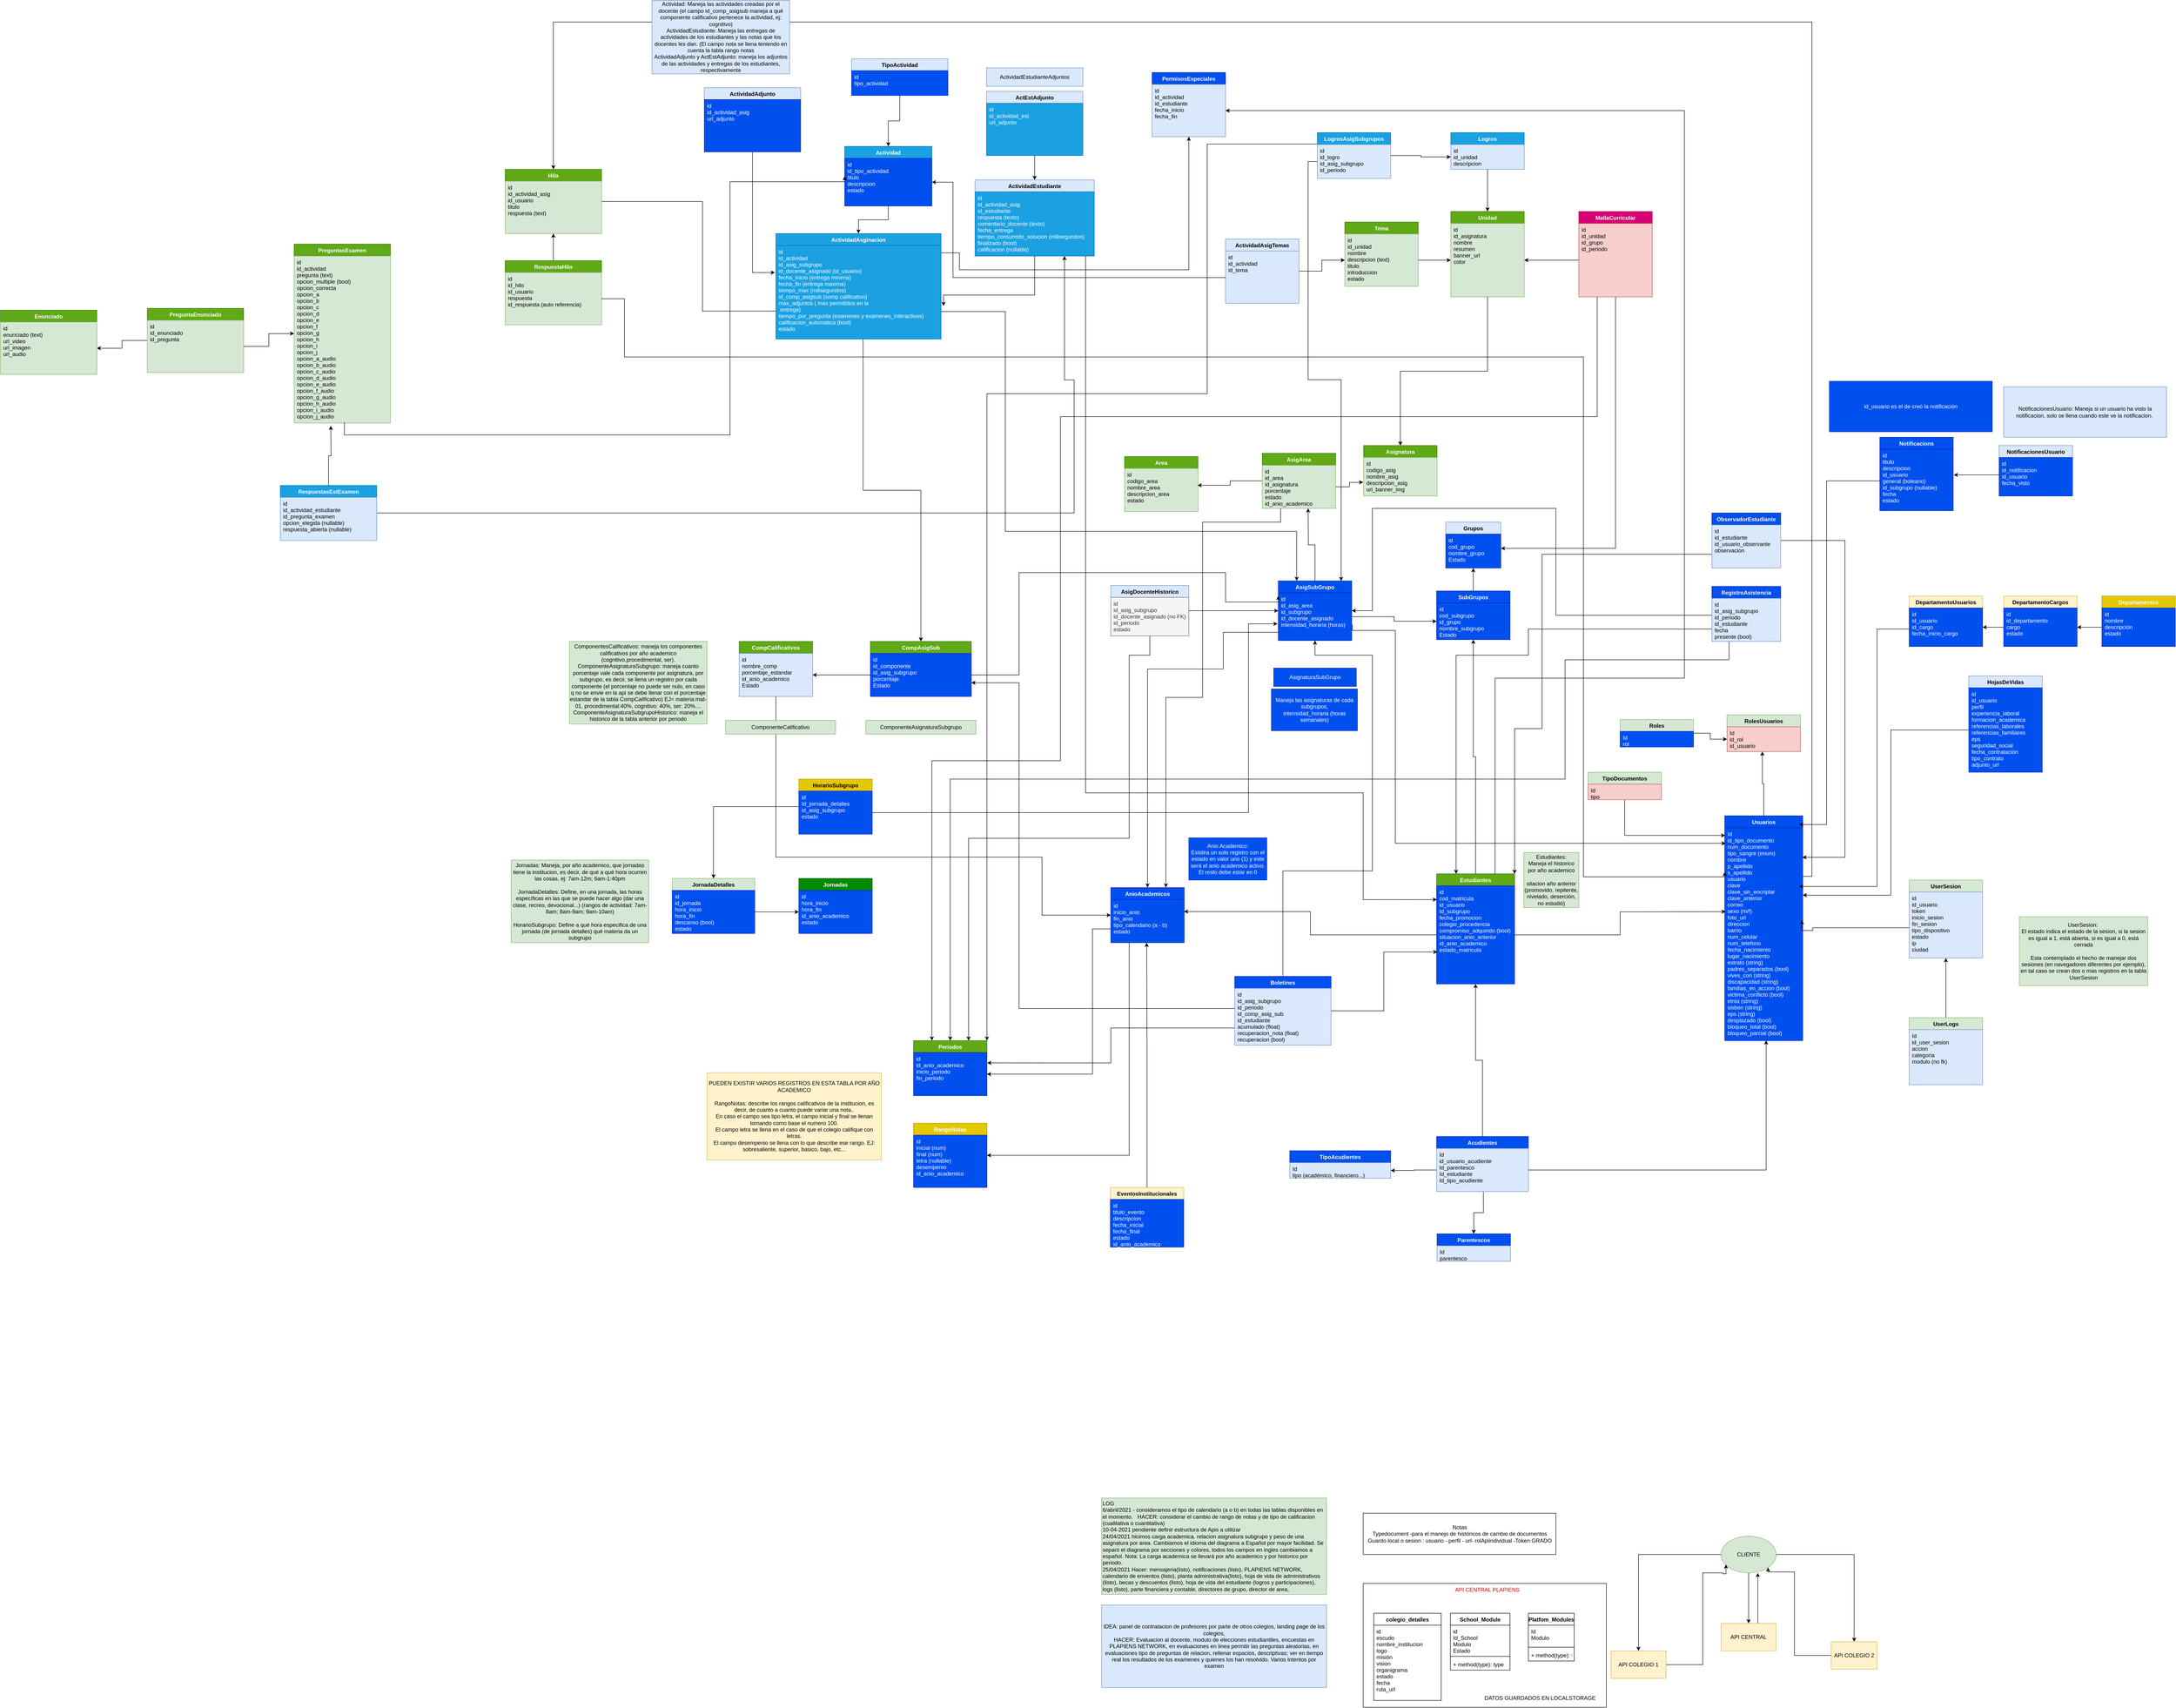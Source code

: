 <mxfile version="24.1.0" type="device">
  <diagram id="9HUc2CvJxTeRs-zWJwZX" name="Página-1">
    <mxGraphModel dx="6120" dy="3293" grid="1" gridSize="10" guides="1" tooltips="1" connect="1" arrows="0" fold="1" page="1" pageScale="1" pageWidth="827" pageHeight="1169" background="none" math="0" shadow="0">
      <root>
        <mxCell id="0" />
        <mxCell id="1" parent="0" />
        <mxCell id="BTqnXft6kTYRkLVSAdFs-14" value="" style="rounded=0;whiteSpace=wrap;html=1;" parent="1" vertex="1">
          <mxGeometry x="-510" y="1963" width="530" height="270" as="geometry" />
        </mxCell>
        <mxCell id="S5iDHlnAtcxxeok2MzQ6-9" style="edgeStyle=orthogonalEdgeStyle;rounded=0;orthogonalLoop=1;jettySize=auto;html=1;exitX=0.5;exitY=0;exitDx=0;exitDy=0;entryX=0.481;entryY=1.003;entryDx=0;entryDy=0;entryPerimeter=0;" parent="1" source="42WbgOPatoysbHDXqyud-1" target="S5iDHlnAtcxxeok2MzQ6-6" edge="1">
          <mxGeometry relative="1" as="geometry" />
        </mxCell>
        <mxCell id="S5iDHlnAtcxxeok2MzQ6-59" style="edgeStyle=orthogonalEdgeStyle;rounded=0;orthogonalLoop=1;jettySize=auto;html=1;exitX=1;exitY=0.25;exitDx=0;exitDy=0;entryX=0.5;entryY=0;entryDx=0;entryDy=0;" parent="1" source="42WbgOPatoysbHDXqyud-1" target="S5iDHlnAtcxxeok2MzQ6-55" edge="1">
          <mxGeometry relative="1" as="geometry">
            <Array as="points">
              <mxPoint x="468" y="422" />
              <mxPoint x="468" y="-1440" />
              <mxPoint x="-2275" y="-1440" />
            </Array>
          </mxGeometry>
        </mxCell>
        <mxCell id="42WbgOPatoysbHDXqyud-1" value="Usuarios" style="swimlane;fontStyle=1;align=center;verticalAlign=top;childLayout=stackLayout;horizontal=1;startSize=26;horizontalStack=0;resizeParent=1;resizeParentMax=0;resizeLast=0;collapsible=1;marginBottom=0;fillColor=#0050ef;strokeColor=#001DBC;fontColor=#ffffff;" parent="1" vertex="1">
          <mxGeometry x="278" y="290" width="170" height="490" as="geometry" />
        </mxCell>
        <mxCell id="42WbgOPatoysbHDXqyud-2" value="Id&#xa;id_tipo_documento&#xa;num_documento&#xa;tipo_sangre (enum)&#xa;nombre&#xa;p_apellido&#xa;s_apellido&#xa;usuario&#xa;clave&#xa;clave_sin_encriptar&#xa;clave_anterior&#xa;correo&#xa;sexo (m/f)&#xa;foto_url&#xa;direccion&#xa;barrio&#xa;num_celular&#xa;num_telefono&#xa;fecha_nacimiento&#xa;lugar_nacimiento&#xa;estrato (string)&#xa;padres_separados (bool)&#xa;vives_con (string)&#xa;discapacidad (string)&#xa;familias_en_accion (bool)&#xa;victima_conflicto (bool)&#xa;etnia (string)&#xa;sisben (string)&#xa;eps (string)&#xa;desplazado (bool)&#xa;bloqueo_total (bool)&#xa;bloqueo_parcial (bool) &#xa;&#xa;&#xa;&#xa;&#xa;&#xa;" style="text;align=left;verticalAlign=top;spacingLeft=4;spacingRight=4;overflow=hidden;rotatable=0;points=[[0,0.5],[1,0.5]];portConstraint=eastwest;fillColor=#0050ef;strokeColor=#001DBC;fontColor=#ffffff;" parent="42WbgOPatoysbHDXqyud-1" vertex="1">
          <mxGeometry y="26" width="170" height="464" as="geometry" />
        </mxCell>
        <mxCell id="S5iDHlnAtcxxeok2MzQ6-8" style="edgeStyle=orthogonalEdgeStyle;rounded=0;orthogonalLoop=1;jettySize=auto;html=1;exitX=1;exitY=0.5;exitDx=0;exitDy=0;" parent="1" source="42WbgOPatoysbHDXqyud-9" target="S5iDHlnAtcxxeok2MzQ6-6" edge="1">
          <mxGeometry relative="1" as="geometry" />
        </mxCell>
        <mxCell id="42WbgOPatoysbHDXqyud-9" value="Roles&#xa;" style="swimlane;fontStyle=1;align=center;verticalAlign=top;childLayout=stackLayout;horizontal=1;startSize=26;horizontalStack=0;resizeParent=1;resizeParentMax=0;resizeLast=0;collapsible=1;marginBottom=0;fillColor=#d5e8d4;strokeColor=#82b366;" parent="1" vertex="1">
          <mxGeometry x="50" y="80" width="160" height="60" as="geometry" />
        </mxCell>
        <mxCell id="42WbgOPatoysbHDXqyud-10" value="Id&#xa;rol" style="text;align=left;verticalAlign=top;spacingLeft=4;spacingRight=4;overflow=hidden;rotatable=0;points=[[0,0.5],[1,0.5]];portConstraint=eastwest;fillColor=#0050ef;strokeColor=#001DBC;fontColor=#ffffff;" parent="42WbgOPatoysbHDXqyud-9" vertex="1">
          <mxGeometry y="26" width="160" height="34" as="geometry" />
        </mxCell>
        <mxCell id="42WbgOPatoysbHDXqyud-30" value="Notas&lt;br&gt;Typedocument -para el manejo de históricos de cambio de documentos&lt;br&gt;Guardo local o sesion : usuario - perfil - url- rolApiindividual -Token GRADO" style="html=1;" parent="1" vertex="1">
          <mxGeometry x="-510" y="1810" width="420" height="90" as="geometry" />
        </mxCell>
        <mxCell id="Nn41jfa4mF3R0Pvm6I3d-6" value="Grupos" style="swimlane;fontStyle=1;align=center;verticalAlign=top;childLayout=stackLayout;horizontal=1;startSize=26;horizontalStack=0;resizeParent=1;resizeParentMax=0;resizeLast=0;collapsible=1;marginBottom=0;fillColor=#dae8fc;strokeColor=#6c8ebf;" parent="1" vertex="1">
          <mxGeometry x="-330" y="-350" width="120" height="100" as="geometry" />
        </mxCell>
        <mxCell id="Nn41jfa4mF3R0Pvm6I3d-7" value="id&#xa;cod_grupo&#xa;nombre_grupo&#xa;Estado" style="text;align=left;verticalAlign=top;spacingLeft=4;spacingRight=4;overflow=hidden;rotatable=0;points=[[0,0.5],[1,0.5]];portConstraint=eastwest;fillColor=#0050ef;fontColor=#ffffff;strokeColor=#001DBC;" parent="Nn41jfa4mF3R0Pvm6I3d-6" vertex="1">
          <mxGeometry y="26" width="120" height="74" as="geometry" />
        </mxCell>
        <mxCell id="H7DIzWZ1VGmhy-l-5zOj-12" style="edgeStyle=orthogonalEdgeStyle;rounded=0;orthogonalLoop=1;jettySize=auto;html=1;exitX=0.5;exitY=0;exitDx=0;exitDy=0;entryX=0.5;entryY=1;entryDx=0;entryDy=0;" parent="1" source="Nn41jfa4mF3R0Pvm6I3d-10" target="Nn41jfa4mF3R0Pvm6I3d-6" edge="1">
          <mxGeometry relative="1" as="geometry">
            <mxPoint x="-270" y="-272.052" as="targetPoint" />
          </mxGeometry>
        </mxCell>
        <mxCell id="Nn41jfa4mF3R0Pvm6I3d-10" value="SubGrupos" style="swimlane;fontStyle=1;align=center;verticalAlign=top;childLayout=stackLayout;horizontal=1;startSize=26;horizontalStack=0;resizeParent=1;resizeParentMax=0;resizeLast=0;collapsible=1;marginBottom=0;fillColor=#0050ef;strokeColor=#001DBC;fontColor=#ffffff;" parent="1" vertex="1">
          <mxGeometry x="-350" y="-200" width="160" height="106" as="geometry" />
        </mxCell>
        <mxCell id="Nn41jfa4mF3R0Pvm6I3d-11" value="id&#xa;cod_subgrupo&#xa;id_grupo&#xa;nombre_subgrupo&#xa;Estado" style="text;align=left;verticalAlign=top;spacingLeft=4;spacingRight=4;overflow=hidden;rotatable=0;points=[[0,0.5],[1,0.5]];portConstraint=eastwest;fillColor=#0050ef;fontColor=#ffffff;strokeColor=#001DBC;" parent="Nn41jfa4mF3R0Pvm6I3d-10" vertex="1">
          <mxGeometry y="26" width="160" height="80" as="geometry" />
        </mxCell>
        <mxCell id="JWTjZM-KfzQSkueHovUB-5" style="edgeStyle=orthogonalEdgeStyle;rounded=0;orthogonalLoop=1;jettySize=auto;html=1;exitX=0.5;exitY=0;exitDx=0;exitDy=0;entryX=0.5;entryY=1;entryDx=0;entryDy=0;" parent="1" source="Nn41jfa4mF3R0Pvm6I3d-29" target="zpJflZ5SAqs79VQSdr5D-89" edge="1">
          <mxGeometry relative="1" as="geometry">
            <mxPoint x="-269.04" y="591.28" as="targetPoint" />
          </mxGeometry>
        </mxCell>
        <mxCell id="Nn41jfa4mF3R0Pvm6I3d-29" value="Acudientes" style="swimlane;fontStyle=1;align=center;verticalAlign=top;childLayout=stackLayout;horizontal=1;startSize=26;horizontalStack=0;resizeParent=1;resizeParentMax=0;resizeLast=0;collapsible=1;marginBottom=0;fillColor=#0050ef;strokeColor=#001DBC;fontColor=#ffffff;" parent="1" vertex="1">
          <mxGeometry x="-350" y="989" width="200" height="120" as="geometry" />
        </mxCell>
        <mxCell id="Nn41jfa4mF3R0Pvm6I3d-30" value="Id&#xa;id_usuario_acudiente&#xa;Id_parentesco&#xa;Id_estudiante&#xa;Id_tipo_acudiente&#xa;" style="text;align=left;verticalAlign=top;spacingLeft=4;spacingRight=4;overflow=hidden;rotatable=0;points=[[0,0.5],[1,0.5]];portConstraint=eastwest;fillColor=#dae8fc;strokeColor=#6c8ebf;" parent="Nn41jfa4mF3R0Pvm6I3d-29" vertex="1">
          <mxGeometry y="26" width="200" height="94" as="geometry" />
        </mxCell>
        <mxCell id="Nn41jfa4mF3R0Pvm6I3d-33" value="TipoAcudientes" style="swimlane;fontStyle=1;align=center;verticalAlign=top;childLayout=stackLayout;horizontal=1;startSize=26;horizontalStack=0;resizeParent=1;resizeParentMax=0;resizeLast=0;collapsible=1;marginBottom=0;fillColor=#0050ef;strokeColor=#001DBC;fontColor=#ffffff;" parent="1" vertex="1">
          <mxGeometry x="-670" y="1020" width="220" height="60" as="geometry" />
        </mxCell>
        <mxCell id="Nn41jfa4mF3R0Pvm6I3d-34" value="Id&#xa;tipo (académico, financiero...)" style="text;align=left;verticalAlign=top;spacingLeft=4;spacingRight=4;overflow=hidden;rotatable=0;points=[[0,0.5],[1,0.5]];portConstraint=eastwest;fillColor=#dae8fc;strokeColor=#6c8ebf;" parent="Nn41jfa4mF3R0Pvm6I3d-33" vertex="1">
          <mxGeometry y="26" width="220" height="34" as="geometry" />
        </mxCell>
        <mxCell id="Nn41jfa4mF3R0Pvm6I3d-45" value="Parentescos" style="swimlane;fontStyle=1;align=center;verticalAlign=top;childLayout=stackLayout;horizontal=1;startSize=26;horizontalStack=0;resizeParent=1;resizeParentMax=0;resizeLast=0;collapsible=1;marginBottom=0;fillColor=#0050ef;strokeColor=#001DBC;fontColor=#ffffff;" parent="1" vertex="1">
          <mxGeometry x="-349" y="1201" width="160" height="60" as="geometry" />
        </mxCell>
        <mxCell id="Nn41jfa4mF3R0Pvm6I3d-46" value="Id&#xa;parentesco" style="text;align=left;verticalAlign=top;spacingLeft=4;spacingRight=4;overflow=hidden;rotatable=0;points=[[0,0.5],[1,0.5]];portConstraint=eastwest;fillColor=#dae8fc;strokeColor=#6c8ebf;" parent="Nn41jfa4mF3R0Pvm6I3d-45" vertex="1">
          <mxGeometry y="26" width="160" height="34" as="geometry" />
        </mxCell>
        <mxCell id="lTOvSJTh1RkQ1EIgvOKL-5" style="edgeStyle=orthogonalEdgeStyle;rounded=0;orthogonalLoop=1;jettySize=auto;html=1;" parent="1" source="lTOvSJTh1RkQ1EIgvOKL-1" target="lTOvSJTh1RkQ1EIgvOKL-2" edge="1">
          <mxGeometry relative="1" as="geometry" />
        </mxCell>
        <mxCell id="lTOvSJTh1RkQ1EIgvOKL-6" style="edgeStyle=orthogonalEdgeStyle;rounded=0;orthogonalLoop=1;jettySize=auto;html=1;" parent="1" source="lTOvSJTh1RkQ1EIgvOKL-1" target="lTOvSJTh1RkQ1EIgvOKL-4" edge="1">
          <mxGeometry relative="1" as="geometry" />
        </mxCell>
        <mxCell id="lTOvSJTh1RkQ1EIgvOKL-7" style="edgeStyle=orthogonalEdgeStyle;rounded=0;orthogonalLoop=1;jettySize=auto;html=1;" parent="1" source="lTOvSJTh1RkQ1EIgvOKL-1" target="lTOvSJTh1RkQ1EIgvOKL-3" edge="1">
          <mxGeometry relative="1" as="geometry" />
        </mxCell>
        <mxCell id="lTOvSJTh1RkQ1EIgvOKL-1" value="CLIENTE" style="ellipse;whiteSpace=wrap;html=1;fillColor=#d5e8d4;strokeColor=#82b366;" parent="1" vertex="1">
          <mxGeometry x="270" y="1860" width="120" height="80" as="geometry" />
        </mxCell>
        <mxCell id="lTOvSJTh1RkQ1EIgvOKL-8" style="edgeStyle=orthogonalEdgeStyle;rounded=0;orthogonalLoop=1;jettySize=auto;html=1;entryX=0.089;entryY=0.773;entryDx=0;entryDy=0;entryPerimeter=0;" parent="1" source="lTOvSJTh1RkQ1EIgvOKL-2" target="lTOvSJTh1RkQ1EIgvOKL-1" edge="1">
          <mxGeometry relative="1" as="geometry">
            <Array as="points">
              <mxPoint x="230" y="2140" />
              <mxPoint x="230" y="1940" />
              <mxPoint x="274" y="1940" />
              <mxPoint x="274" y="1942" />
            </Array>
          </mxGeometry>
        </mxCell>
        <mxCell id="lTOvSJTh1RkQ1EIgvOKL-2" value="API COLEGIO 1" style="rounded=0;whiteSpace=wrap;html=1;fillColor=#fff2cc;strokeColor=#d6b656;" parent="1" vertex="1">
          <mxGeometry x="30" y="2110" width="120" height="60" as="geometry" />
        </mxCell>
        <mxCell id="lTOvSJTh1RkQ1EIgvOKL-9" style="edgeStyle=orthogonalEdgeStyle;rounded=0;orthogonalLoop=1;jettySize=auto;html=1;entryX=1;entryY=1;entryDx=0;entryDy=0;" parent="1" source="lTOvSJTh1RkQ1EIgvOKL-3" target="lTOvSJTh1RkQ1EIgvOKL-1" edge="1">
          <mxGeometry relative="1" as="geometry">
            <Array as="points">
              <mxPoint x="430" y="2120" />
              <mxPoint x="430" y="1938" />
            </Array>
          </mxGeometry>
        </mxCell>
        <mxCell id="lTOvSJTh1RkQ1EIgvOKL-3" value="API COLEGIO 2" style="rounded=0;whiteSpace=wrap;html=1;fillColor=#fff2cc;strokeColor=#d6b656;" parent="1" vertex="1">
          <mxGeometry x="510" y="2090" width="100" height="60" as="geometry" />
        </mxCell>
        <mxCell id="lTOvSJTh1RkQ1EIgvOKL-4" value="API CENTRAL" style="rounded=0;whiteSpace=wrap;html=1;fillColor=#fff2cc;strokeColor=#d6b656;" parent="1" vertex="1">
          <mxGeometry x="270" y="2050" width="120" height="60" as="geometry" />
        </mxCell>
        <mxCell id="lTOvSJTh1RkQ1EIgvOKL-10" value="RangoNotas" style="swimlane;fontStyle=1;align=center;verticalAlign=top;childLayout=stackLayout;horizontal=1;startSize=26;horizontalStack=0;resizeParent=1;resizeParentMax=0;resizeLast=0;collapsible=1;marginBottom=0;fillColor=#e3c800;strokeColor=#B09500;fontColor=#ffffff;" parent="1" vertex="1">
          <mxGeometry x="-1490" y="960" width="160" height="140" as="geometry" />
        </mxCell>
        <mxCell id="lTOvSJTh1RkQ1EIgvOKL-11" value="id&#xa;inicial (num)&#xa;final (num)&#xa;letra (nullable) &#xa;desempenio&#xa;id_anio_academico" style="text;align=left;verticalAlign=top;spacingLeft=4;spacingRight=4;overflow=hidden;rotatable=0;points=[[0,0.5],[1,0.5]];portConstraint=eastwest;fillColor=#0050ef;fontColor=#ffffff;strokeColor=#001DBC;" parent="lTOvSJTh1RkQ1EIgvOKL-10" vertex="1">
          <mxGeometry y="26" width="160" height="114" as="geometry" />
        </mxCell>
        <mxCell id="lTOvSJTh1RkQ1EIgvOKL-19" value="Periodos" style="swimlane;fontStyle=1;align=center;verticalAlign=top;childLayout=stackLayout;horizontal=1;startSize=26;horizontalStack=0;resizeParent=1;resizeParentMax=0;resizeLast=0;collapsible=1;marginBottom=0;fillColor=#60a917;strokeColor=#2D7600;fontColor=#ffffff;" parent="1" vertex="1">
          <mxGeometry x="-1490" y="780" width="160" height="120" as="geometry" />
        </mxCell>
        <mxCell id="lTOvSJTh1RkQ1EIgvOKL-20" value="id&#xa;id_anio_academico&#xa;inicio_periodo&#xa;fin_periodo&#xa;" style="text;align=left;verticalAlign=top;spacingLeft=4;spacingRight=4;overflow=hidden;rotatable=0;points=[[0,0.5],[1,0.5]];portConstraint=eastwest;fillColor=#0050ef;fontColor=#ffffff;strokeColor=#001DBC;" parent="lTOvSJTh1RkQ1EIgvOKL-19" vertex="1">
          <mxGeometry y="26" width="160" height="94" as="geometry" />
        </mxCell>
        <mxCell id="JWTjZM-KfzQSkueHovUB-10" style="edgeStyle=orthogonalEdgeStyle;rounded=0;orthogonalLoop=1;jettySize=auto;html=1;exitX=0.25;exitY=1;exitDx=0;exitDy=0;entryX=1;entryY=0.5;entryDx=0;entryDy=0;" parent="1" source="lTOvSJTh1RkQ1EIgvOKL-23" target="lTOvSJTh1RkQ1EIgvOKL-10" edge="1">
          <mxGeometry relative="1" as="geometry">
            <Array as="points">
              <mxPoint x="-1020" y="1030" />
            </Array>
          </mxGeometry>
        </mxCell>
        <mxCell id="JWTjZM-KfzQSkueHovUB-11" style="edgeStyle=orthogonalEdgeStyle;rounded=0;orthogonalLoop=1;jettySize=auto;html=1;exitX=0;exitY=0.75;exitDx=0;exitDy=0;entryX=1;entryY=0.5;entryDx=0;entryDy=0;" parent="1" source="lTOvSJTh1RkQ1EIgvOKL-23" target="lTOvSJTh1RkQ1EIgvOKL-20" edge="1">
          <mxGeometry relative="1" as="geometry">
            <Array as="points">
              <mxPoint x="-1100" y="537" />
              <mxPoint x="-1100" y="853" />
            </Array>
          </mxGeometry>
        </mxCell>
        <mxCell id="lTOvSJTh1RkQ1EIgvOKL-23" value="AnioAcademicos" style="swimlane;fontStyle=1;align=center;verticalAlign=top;childLayout=stackLayout;horizontal=1;startSize=26;horizontalStack=0;resizeParent=1;resizeParentMax=0;resizeLast=0;collapsible=1;marginBottom=0;fillColor=#0050ef;strokeColor=#001DBC;fontColor=#ffffff;" parent="1" vertex="1">
          <mxGeometry x="-1060" y="446.5" width="160" height="120" as="geometry" />
        </mxCell>
        <mxCell id="lTOvSJTh1RkQ1EIgvOKL-24" value="id&#xa;inicio_anio&#xa;fin_anio&#xa;tipo_calendario (a - b)&#xa;estado" style="text;align=left;verticalAlign=top;spacingLeft=4;spacingRight=4;overflow=hidden;rotatable=0;points=[[0,0.5],[1,0.5]];portConstraint=eastwest;fillColor=#0050ef;fontColor=#ffffff;strokeColor=#001DBC;" parent="lTOvSJTh1RkQ1EIgvOKL-23" vertex="1">
          <mxGeometry y="26" width="160" height="94" as="geometry" />
        </mxCell>
        <mxCell id="lTOvSJTh1RkQ1EIgvOKL-28" value="IDEA: panel de contratacion de profesores por parte de otros colegios,&amp;nbsp;&lt;span style=&quot;text-align: left&quot;&gt;landing page de los colegios,&lt;br&gt;HACER: Evaluacion al docente, modulo de elecciones estudiantiles, encuestas en PLAPIENS NETWORK, en evaluaciones en linea permitir las preguntas aleatorias, en evaluaciones tipo de preguntas de relacion, rellenar espacios, descriptivas; ver en tiempo real los resultados de los examenes y quienes los han resolvido, Varios intentos por examen&lt;br&gt;&lt;/span&gt;" style="rounded=0;whiteSpace=wrap;html=1;fillColor=#dae8fc;strokeColor=#6c8ebf;" parent="1" vertex="1">
          <mxGeometry x="-1080" y="2010" width="490" height="180" as="geometry" />
        </mxCell>
        <mxCell id="lTOvSJTh1RkQ1EIgvOKL-38" value="LOG&lt;br&gt;6/abril/2021 - consideramos el tipo de calendario (a o b) en todas las tablas disponibles en el momento.&amp;nbsp; &amp;nbsp;HACER: considerar el cambio de rango de notas y de tipo de calificacion (cualitativa o cuantitativa)&lt;br&gt;10-04-2021 pendiente definir estructura de Apis a utilizar&lt;br&gt;24/04/2021 hicimos carga academica. relacion asignatura subgrupo y peso de una asignatura por area. Cambiamos el idioma del diagrama a Español por mayor facilidad. Se separó el diagrama por secciones y colores, todos los campos en ingles cambiamos a español. Nota: La carga academica se llevará por año academico y por historico por periodo.&lt;br&gt;25/04/2021 Hacer: mensajeria(listo), notificaciones (listo), PLAPIENS NETWORK, calendario de enventos (listo), planta administrativa(listo), hoja de vida de administrativos (listo), becas y descuentos (listo), hoja de vida del estudiante (logros y participaciones), logs (listo), parte financiera y contable, directores de grupo, director de area,&amp;nbsp;" style="rounded=0;whiteSpace=wrap;html=1;align=left;fillColor=#d5e8d4;strokeColor=#82b366;" parent="1" vertex="1">
          <mxGeometry x="-1080" y="1777" width="490" height="210" as="geometry" />
        </mxCell>
        <mxCell id="dL5m5-DD-BYyZxYQaUZg-1" value="" style="endArrow=classic;html=1;entryX=0.667;entryY=1;entryDx=0;entryDy=0;entryPerimeter=0;exitX=0.667;exitY=0;exitDx=0;exitDy=0;exitPerimeter=0;" parent="1" source="lTOvSJTh1RkQ1EIgvOKL-4" target="lTOvSJTh1RkQ1EIgvOKL-1" edge="1">
          <mxGeometry width="50" height="50" relative="1" as="geometry">
            <mxPoint x="290" y="2050" as="sourcePoint" />
            <mxPoint x="340" y="2000" as="targetPoint" />
          </mxGeometry>
        </mxCell>
        <mxCell id="BTqnXft6kTYRkLVSAdFs-2" value="colegio_detalles" style="swimlane;fontStyle=1;align=center;verticalAlign=top;childLayout=stackLayout;horizontal=1;startSize=26;horizontalStack=0;resizeParent=1;resizeParentMax=0;resizeLast=0;collapsible=1;marginBottom=0;" parent="1" vertex="1">
          <mxGeometry x="-487" y="2028" width="147" height="190" as="geometry" />
        </mxCell>
        <mxCell id="BTqnXft6kTYRkLVSAdFs-3" value="id&#xa;escudo&#xa;nombre_institucion&#xa;logo&#xa;misión&#xa;vision&#xa;organigrama&#xa;estado&#xa;fecha&#xa;ruta_url&#xa;&#xa;&#xa;" style="text;strokeColor=none;fillColor=none;align=left;verticalAlign=top;spacingLeft=4;spacingRight=4;overflow=hidden;rotatable=0;points=[[0,0.5],[1,0.5]];portConstraint=eastwest;" parent="BTqnXft6kTYRkLVSAdFs-2" vertex="1">
          <mxGeometry y="26" width="147" height="164" as="geometry" />
        </mxCell>
        <mxCell id="BTqnXft6kTYRkLVSAdFs-6" value="Platfom_Modules" style="swimlane;fontStyle=1;align=center;verticalAlign=top;childLayout=stackLayout;horizontal=1;startSize=26;horizontalStack=0;resizeParent=1;resizeParentMax=0;resizeLast=0;collapsible=1;marginBottom=0;" parent="1" vertex="1">
          <mxGeometry x="-150" y="2028" width="100" height="104" as="geometry" />
        </mxCell>
        <mxCell id="BTqnXft6kTYRkLVSAdFs-7" value="Id&#xa;Modulo" style="text;strokeColor=none;fillColor=none;align=left;verticalAlign=top;spacingLeft=4;spacingRight=4;overflow=hidden;rotatable=0;points=[[0,0.5],[1,0.5]];portConstraint=eastwest;" parent="BTqnXft6kTYRkLVSAdFs-6" vertex="1">
          <mxGeometry y="26" width="100" height="44" as="geometry" />
        </mxCell>
        <mxCell id="BTqnXft6kTYRkLVSAdFs-8" value="" style="line;strokeWidth=1;fillColor=none;align=left;verticalAlign=middle;spacingTop=-1;spacingLeft=3;spacingRight=3;rotatable=0;labelPosition=right;points=[];portConstraint=eastwest;" parent="BTqnXft6kTYRkLVSAdFs-6" vertex="1">
          <mxGeometry y="70" width="100" height="8" as="geometry" />
        </mxCell>
        <mxCell id="BTqnXft6kTYRkLVSAdFs-9" value="+ method(type): type" style="text;strokeColor=none;fillColor=none;align=left;verticalAlign=top;spacingLeft=4;spacingRight=4;overflow=hidden;rotatable=0;points=[[0,0.5],[1,0.5]];portConstraint=eastwest;" parent="BTqnXft6kTYRkLVSAdFs-6" vertex="1">
          <mxGeometry y="78" width="100" height="26" as="geometry" />
        </mxCell>
        <mxCell id="BTqnXft6kTYRkLVSAdFs-10" value="School_Module" style="swimlane;fontStyle=1;align=center;verticalAlign=top;childLayout=stackLayout;horizontal=1;startSize=26;horizontalStack=0;resizeParent=1;resizeParentMax=0;resizeLast=0;collapsible=1;marginBottom=0;" parent="1" vertex="1">
          <mxGeometry x="-320" y="2028" width="130" height="124" as="geometry" />
        </mxCell>
        <mxCell id="BTqnXft6kTYRkLVSAdFs-11" value="id&#xa;Id_School&#xa;Modulo&#xa;Estado" style="text;strokeColor=none;fillColor=none;align=left;verticalAlign=top;spacingLeft=4;spacingRight=4;overflow=hidden;rotatable=0;points=[[0,0.5],[1,0.5]];portConstraint=eastwest;" parent="BTqnXft6kTYRkLVSAdFs-10" vertex="1">
          <mxGeometry y="26" width="130" height="64" as="geometry" />
        </mxCell>
        <mxCell id="BTqnXft6kTYRkLVSAdFs-12" value="" style="line;strokeWidth=1;fillColor=none;align=left;verticalAlign=middle;spacingTop=-1;spacingLeft=3;spacingRight=3;rotatable=0;labelPosition=right;points=[];portConstraint=eastwest;" parent="BTqnXft6kTYRkLVSAdFs-10" vertex="1">
          <mxGeometry y="90" width="130" height="8" as="geometry" />
        </mxCell>
        <mxCell id="BTqnXft6kTYRkLVSAdFs-13" value="+ method(type): type" style="text;strokeColor=none;fillColor=none;align=left;verticalAlign=top;spacingLeft=4;spacingRight=4;overflow=hidden;rotatable=0;points=[[0,0.5],[1,0.5]];portConstraint=eastwest;" parent="BTqnXft6kTYRkLVSAdFs-10" vertex="1">
          <mxGeometry y="98" width="130" height="26" as="geometry" />
        </mxCell>
        <mxCell id="BTqnXft6kTYRkLVSAdFs-15" value="&lt;font color=&quot;#cc0000&quot;&gt;API CENTRAL PLAPIENS&lt;/font&gt;" style="text;html=1;align=center;verticalAlign=middle;resizable=0;points=[];autosize=1;" parent="1" vertex="1">
          <mxGeometry x="-320" y="1967" width="160" height="20" as="geometry" />
        </mxCell>
        <mxCell id="BTqnXft6kTYRkLVSAdFs-17" value="DATOS GUARDADOS EN LOCALSTORAGE" style="text;html=1;align=center;verticalAlign=middle;resizable=0;points=[];autosize=1;" parent="1" vertex="1">
          <mxGeometry x="-255" y="2203" width="260" height="20" as="geometry" />
        </mxCell>
        <mxCell id="H7DIzWZ1VGmhy-l-5zOj-15" style="edgeStyle=orthogonalEdgeStyle;rounded=0;orthogonalLoop=1;jettySize=auto;html=1;exitX=0;exitY=0.5;exitDx=0;exitDy=0;entryX=0.994;entryY=0.389;entryDx=0;entryDy=0;entryPerimeter=0;" parent="1" source="zpJflZ5SAqs79VQSdr5D-1" target="zpJflZ5SAqs79VQSdr5D-19" edge="1">
          <mxGeometry relative="1" as="geometry" />
        </mxCell>
        <mxCell id="SLdnl0bP7pgRAOGozvgE-1" style="edgeStyle=orthogonalEdgeStyle;rounded=0;orthogonalLoop=1;jettySize=auto;html=1;exitX=0.25;exitY=1;exitDx=0;exitDy=0;entryX=0.75;entryY=0;entryDx=0;entryDy=0;" parent="1" source="zpJflZ5SAqs79VQSdr5D-1" target="lTOvSJTh1RkQ1EIgvOKL-23" edge="1">
          <mxGeometry relative="1" as="geometry">
            <Array as="points">
              <mxPoint x="-690" y="-350" />
              <mxPoint x="-860" y="-350" />
              <mxPoint x="-860" y="32" />
              <mxPoint x="-940" y="32" />
            </Array>
          </mxGeometry>
        </mxCell>
        <mxCell id="zpJflZ5SAqs79VQSdr5D-1" value="AsigArea" style="swimlane;fontStyle=1;align=center;verticalAlign=top;childLayout=stackLayout;horizontal=1;startSize=26;horizontalStack=0;resizeParent=1;resizeParentMax=0;resizeLast=0;collapsible=1;marginBottom=0;fillColor=#60a917;strokeColor=#2D7600;fontColor=#ffffff;" parent="1" vertex="1">
          <mxGeometry x="-730" y="-500" width="160" height="120" as="geometry" />
        </mxCell>
        <mxCell id="S5iDHlnAtcxxeok2MzQ6-12" style="edgeStyle=orthogonalEdgeStyle;rounded=0;orthogonalLoop=1;jettySize=auto;html=1;exitX=1;exitY=0.5;exitDx=0;exitDy=0;" parent="zpJflZ5SAqs79VQSdr5D-1" source="zpJflZ5SAqs79VQSdr5D-2" edge="1">
          <mxGeometry relative="1" as="geometry">
            <mxPoint x="220" y="63" as="targetPoint" />
          </mxGeometry>
        </mxCell>
        <mxCell id="zpJflZ5SAqs79VQSdr5D-2" value="id&#xa;id_area&#xa;id_asignatura&#xa;porcentaje&#xa;estado&#xa;id_anio_academico" style="text;align=left;verticalAlign=top;spacingLeft=4;spacingRight=4;overflow=hidden;rotatable=0;points=[[0,0.5],[1,0.5]];portConstraint=eastwest;fillColor=#d5e8d4;strokeColor=#82b366;" parent="zpJflZ5SAqs79VQSdr5D-1" vertex="1">
          <mxGeometry y="26" width="160" height="94" as="geometry" />
        </mxCell>
        <mxCell id="H7DIzWZ1VGmhy-l-5zOj-8" style="edgeStyle=orthogonalEdgeStyle;rounded=0;orthogonalLoop=1;jettySize=auto;html=1;exitX=0.5;exitY=0;exitDx=0;exitDy=0;" parent="1" source="zpJflZ5SAqs79VQSdr5D-5" edge="1">
          <mxGeometry relative="1" as="geometry">
            <mxPoint x="-630" y="-380" as="targetPoint" />
          </mxGeometry>
        </mxCell>
        <mxCell id="H7DIzWZ1VGmhy-l-5zOj-16" style="edgeStyle=orthogonalEdgeStyle;rounded=0;orthogonalLoop=1;jettySize=auto;html=1;exitX=1.009;exitY=0.664;exitDx=0;exitDy=0;exitPerimeter=0;" parent="1" source="zpJflZ5SAqs79VQSdr5D-6" edge="1">
          <mxGeometry relative="1" as="geometry">
            <Array as="points">
              <mxPoint x="-440" y="-114" />
              <mxPoint x="-440" y="350" />
              <mxPoint x="280" y="350" />
            </Array>
            <mxPoint x="280" y="350" as="targetPoint" />
          </mxGeometry>
        </mxCell>
        <mxCell id="JWTjZM-KfzQSkueHovUB-7" style="edgeStyle=orthogonalEdgeStyle;rounded=0;orthogonalLoop=1;jettySize=auto;html=1;entryX=0.5;entryY=0;entryDx=0;entryDy=0;" parent="1" target="lTOvSJTh1RkQ1EIgvOKL-23" edge="1">
          <mxGeometry relative="1" as="geometry">
            <mxPoint x="-695" y="-110" as="sourcePoint" />
            <mxPoint x="-995" y="400" as="targetPoint" />
            <Array as="points">
              <mxPoint x="-815" y="-110" />
              <mxPoint x="-815" y="-30" />
              <mxPoint x="-980" y="-30" />
            </Array>
          </mxGeometry>
        </mxCell>
        <mxCell id="zpJflZ5SAqs79VQSdr5D-5" value="AsigSubGrupo" style="swimlane;fontStyle=1;align=center;verticalAlign=top;childLayout=stackLayout;horizontal=1;startSize=26;horizontalStack=0;resizeParent=1;resizeParentMax=0;resizeLast=0;collapsible=1;marginBottom=0;fillColor=#0050ef;strokeColor=#001DBC;fontColor=#ffffff;" parent="1" vertex="1">
          <mxGeometry x="-695" y="-222" width="160" height="130" as="geometry" />
        </mxCell>
        <mxCell id="zpJflZ5SAqs79VQSdr5D-6" value="id&#xa;id_asig_area&#xa;id_subgrupo&#xa;id_docente_asignado&#xa;intensidad_horaria (horas)&#xa;" style="text;align=left;verticalAlign=top;spacingLeft=4;spacingRight=4;overflow=hidden;rotatable=0;points=[[0,0.5],[1,0.5]];portConstraint=eastwest;fillColor=#0050ef;strokeColor=#001DBC;fontColor=#ffffff;" parent="zpJflZ5SAqs79VQSdr5D-5" vertex="1">
          <mxGeometry y="26" width="160" height="104" as="geometry" />
        </mxCell>
        <mxCell id="zpJflZ5SAqs79VQSdr5D-9" style="edgeStyle=orthogonalEdgeStyle;rounded=0;orthogonalLoop=1;jettySize=auto;html=1;" parent="1" source="zpJflZ5SAqs79VQSdr5D-6" target="Nn41jfa4mF3R0Pvm6I3d-11" edge="1">
          <mxGeometry relative="1" as="geometry" />
        </mxCell>
        <mxCell id="zpJflZ5SAqs79VQSdr5D-18" value="Area" style="swimlane;fontStyle=1;align=center;verticalAlign=top;childLayout=stackLayout;horizontal=1;startSize=26;horizontalStack=0;resizeParent=1;resizeParentMax=0;resizeLast=0;collapsible=1;marginBottom=0;fillColor=#60a917;strokeColor=#2D7600;fontColor=#ffffff;" parent="1" vertex="1">
          <mxGeometry x="-1030" y="-493" width="160" height="120" as="geometry" />
        </mxCell>
        <mxCell id="zpJflZ5SAqs79VQSdr5D-19" value="id&#xa;codigo_area&#xa;nombre_area&#xa;descripcion_area&#xa;estado&#xa;" style="text;align=left;verticalAlign=top;spacingLeft=4;spacingRight=4;overflow=hidden;rotatable=0;points=[[0,0.5],[1,0.5]];portConstraint=eastwest;fillColor=#d5e8d4;strokeColor=#82b366;" parent="zpJflZ5SAqs79VQSdr5D-18" vertex="1">
          <mxGeometry y="26" width="160" height="94" as="geometry" />
        </mxCell>
        <mxCell id="H7DIzWZ1VGmhy-l-5zOj-14" style="edgeStyle=orthogonalEdgeStyle;rounded=0;orthogonalLoop=1;jettySize=auto;html=1;exitX=1;exitY=0.5;exitDx=0;exitDy=0;entryX=0;entryY=0.5;entryDx=0;entryDy=0;" parent="1" source="zpJflZ5SAqs79VQSdr5D-27" target="zpJflZ5SAqs79VQSdr5D-5" edge="1">
          <mxGeometry relative="1" as="geometry" />
        </mxCell>
        <mxCell id="S5iDHlnAtcxxeok2MzQ6-13" style="edgeStyle=orthogonalEdgeStyle;rounded=0;orthogonalLoop=1;jettySize=auto;html=1;exitX=0.5;exitY=1;exitDx=0;exitDy=0;entryX=0.75;entryY=0;entryDx=0;entryDy=0;" parent="1" source="zpJflZ5SAqs79VQSdr5D-27" target="lTOvSJTh1RkQ1EIgvOKL-19" edge="1">
          <mxGeometry relative="1" as="geometry">
            <Array as="points">
              <mxPoint x="-975" y="-60" />
              <mxPoint x="-1020" y="-60" />
              <mxPoint x="-1020" y="339" />
              <mxPoint x="-1370" y="339" />
            </Array>
          </mxGeometry>
        </mxCell>
        <mxCell id="zpJflZ5SAqs79VQSdr5D-27" value="AsigDocenteHistorico" style="swimlane;fontStyle=1;align=center;verticalAlign=top;childLayout=stackLayout;horizontal=1;startSize=26;horizontalStack=0;resizeParent=1;resizeParentMax=0;resizeLast=0;collapsible=1;marginBottom=0;fillColor=#dae8fc;strokeColor=#6c8ebf;" parent="1" vertex="1">
          <mxGeometry x="-1060" y="-212" width="170" height="110" as="geometry" />
        </mxCell>
        <mxCell id="zpJflZ5SAqs79VQSdr5D-28" value="id&#xa;id_asig_subgrupo&#xa;id_docente_asignado (no FK)&#xa;id_periodo&#xa;estado&#xa;&#xa;" style="text;align=left;verticalAlign=top;spacingLeft=4;spacingRight=4;overflow=hidden;rotatable=0;points=[[0,0.5],[1,0.5]];portConstraint=eastwest;fillColor=#f5f5f5;strokeColor=#666666;fontColor=#333333;" parent="zpJflZ5SAqs79VQSdr5D-27" vertex="1">
          <mxGeometry y="26" width="170" height="84" as="geometry" />
        </mxCell>
        <mxCell id="zpJflZ5SAqs79VQSdr5D-40" value="Jornadas" style="swimlane;fontStyle=1;align=center;verticalAlign=top;childLayout=stackLayout;horizontal=1;startSize=26;horizontalStack=0;resizeParent=1;resizeParentMax=0;resizeLast=0;collapsible=1;marginBottom=0;fillColor=#008a00;strokeColor=#005700;fontColor=#ffffff;" parent="1" vertex="1">
          <mxGeometry x="-1740" y="426.5" width="160" height="120" as="geometry" />
        </mxCell>
        <mxCell id="zpJflZ5SAqs79VQSdr5D-41" value="id&#xa;hora_inicio&#xa;hora_fin&#xa;id_anio_academico&#xa;estado" style="text;align=left;verticalAlign=top;spacingLeft=4;spacingRight=4;overflow=hidden;rotatable=0;points=[[0,0.5],[1,0.5]];portConstraint=eastwest;fillColor=#0050ef;fontColor=#ffffff;strokeColor=#001DBC;" parent="zpJflZ5SAqs79VQSdr5D-40" vertex="1">
          <mxGeometry y="26" width="160" height="94" as="geometry" />
        </mxCell>
        <mxCell id="zpJflZ5SAqs79VQSdr5D-55" style="edgeStyle=orthogonalEdgeStyle;rounded=0;orthogonalLoop=1;jettySize=auto;html=1;exitX=0;exitY=0.5;exitDx=0;exitDy=0;entryX=0.5;entryY=0;entryDx=0;entryDy=0;" parent="1" source="zpJflZ5SAqs79VQSdr5D-44" target="zpJflZ5SAqs79VQSdr5D-49" edge="1">
          <mxGeometry relative="1" as="geometry">
            <mxPoint x="-1950" y="410" as="targetPoint" />
          </mxGeometry>
        </mxCell>
        <mxCell id="zpJflZ5SAqs79VQSdr5D-44" value="HorarioSubgrupo" style="swimlane;fontStyle=1;align=center;verticalAlign=top;childLayout=stackLayout;horizontal=1;startSize=26;horizontalStack=0;resizeParent=1;resizeParentMax=0;resizeLast=0;collapsible=1;marginBottom=0;fillColor=#e3c800;strokeColor=#B09500;fontColor=#000000;" parent="1" vertex="1">
          <mxGeometry x="-1740" y="210" width="160" height="120" as="geometry" />
        </mxCell>
        <mxCell id="zpJflZ5SAqs79VQSdr5D-45" value="id&#xa;Id_jornada_detalles&#xa;id_asig_subgrupo&#xa;estado&#xa;" style="text;align=left;verticalAlign=top;spacingLeft=4;spacingRight=4;overflow=hidden;rotatable=0;points=[[0,0.5],[1,0.5]];portConstraint=eastwest;fillColor=#0050ef;fontColor=#ffffff;strokeColor=#001DBC;" parent="zpJflZ5SAqs79VQSdr5D-44" vertex="1">
          <mxGeometry y="26" width="160" height="94" as="geometry" />
        </mxCell>
        <mxCell id="zpJflZ5SAqs79VQSdr5D-49" value="JornadaDetalles" style="swimlane;fontStyle=1;align=center;verticalAlign=top;childLayout=stackLayout;horizontal=1;startSize=26;horizontalStack=0;resizeParent=1;resizeParentMax=0;resizeLast=0;collapsible=1;marginBottom=0;fillColor=#d5e8d4;strokeColor=#82b366;" parent="1" vertex="1">
          <mxGeometry x="-2016" y="426.5" width="180" height="120" as="geometry" />
        </mxCell>
        <mxCell id="zpJflZ5SAqs79VQSdr5D-50" value="id&#xa;id_jornada&#xa;hora_inicio&#xa;hora_fin&#xa;descanso (bool)&#xa;estado" style="text;align=left;verticalAlign=top;spacingLeft=4;spacingRight=4;overflow=hidden;rotatable=0;points=[[0,0.5],[1,0.5]];portConstraint=eastwest;fillColor=#0050ef;fontColor=#ffffff;strokeColor=#001DBC;" parent="zpJflZ5SAqs79VQSdr5D-49" vertex="1">
          <mxGeometry y="26" width="180" height="94" as="geometry" />
        </mxCell>
        <mxCell id="MpeSwBPaIphPeetQeKr3-1" style="edgeStyle=orthogonalEdgeStyle;rounded=0;orthogonalLoop=1;jettySize=auto;html=1;exitX=0.5;exitY=1;exitDx=0;exitDy=0;entryX=0;entryY=0.5;entryDx=0;entryDy=0;" parent="1" source="zpJflZ5SAqs79VQSdr5D-57" target="lTOvSJTh1RkQ1EIgvOKL-23" edge="1">
          <mxGeometry relative="1" as="geometry">
            <Array as="points">
              <mxPoint x="-1790" y="380" />
              <mxPoint x="-1210" y="380" />
              <mxPoint x="-1210" y="507" />
            </Array>
          </mxGeometry>
        </mxCell>
        <mxCell id="zpJflZ5SAqs79VQSdr5D-57" value="CompCalificativos" style="swimlane;fontStyle=1;align=center;verticalAlign=top;childLayout=stackLayout;horizontal=1;startSize=26;horizontalStack=0;resizeParent=1;resizeParentMax=0;resizeLast=0;collapsible=1;marginBottom=0;fillColor=#60a917;strokeColor=#2D7600;fontColor=#ffffff;" parent="1" vertex="1">
          <mxGeometry x="-1870" y="-90" width="160" height="120" as="geometry" />
        </mxCell>
        <mxCell id="zpJflZ5SAqs79VQSdr5D-58" value="id&#xa;nombre_comp&#xa;porcentaje_estandar&#xa;id_anio_academico&#xa;Estado&#xa;" style="text;align=left;verticalAlign=top;spacingLeft=4;spacingRight=4;overflow=hidden;rotatable=0;points=[[0,0.5],[1,0.5]];portConstraint=eastwest;fillColor=#dae8fc;strokeColor=#6c8ebf;" parent="zpJflZ5SAqs79VQSdr5D-57" vertex="1">
          <mxGeometry y="26" width="160" height="94" as="geometry" />
        </mxCell>
        <mxCell id="zpJflZ5SAqs79VQSdr5D-61" value="CompAsigSub" style="swimlane;fontStyle=1;align=center;verticalAlign=top;childLayout=stackLayout;horizontal=1;startSize=26;horizontalStack=0;resizeParent=1;resizeParentMax=0;resizeLast=0;collapsible=1;marginBottom=0;fillColor=#60a917;strokeColor=#2D7600;fontColor=#ffffff;" parent="1" vertex="1">
          <mxGeometry x="-1584" y="-90" width="220" height="120" as="geometry" />
        </mxCell>
        <mxCell id="zpJflZ5SAqs79VQSdr5D-62" value="id&#xa;id_componente&#xa;id_asig_subgrupo&#xa;porcentaje&#xa;Estado&#xa;" style="text;align=left;verticalAlign=top;spacingLeft=4;spacingRight=4;overflow=hidden;rotatable=0;points=[[0,0.5],[1,0.5]];portConstraint=eastwest;fillColor=#0050ef;fontColor=#ffffff;strokeColor=#001DBC;" parent="zpJflZ5SAqs79VQSdr5D-61" vertex="1">
          <mxGeometry y="26" width="220" height="94" as="geometry" />
        </mxCell>
        <mxCell id="zpJflZ5SAqs79VQSdr5D-65" style="edgeStyle=orthogonalEdgeStyle;rounded=0;orthogonalLoop=1;jettySize=auto;html=1;entryX=1;entryY=0.5;entryDx=0;entryDy=0;" parent="1" source="zpJflZ5SAqs79VQSdr5D-62" target="zpJflZ5SAqs79VQSdr5D-58" edge="1">
          <mxGeometry relative="1" as="geometry" />
        </mxCell>
        <mxCell id="zpJflZ5SAqs79VQSdr5D-67" value="ComponentesCalificativos: maneja los componentes calificativos por año academico (cognitivo,procedimental, ser).&lt;br&gt;ComponenteAsignaturaSubgrupo: maneja cuanto porcentaje vale cada componente por asignatura, por subgrupo, es decir, se llena un registro por cada componente (el porcentaje no puede ser nulo, en caso q no se envie en la api se debe llenar con el porcentaje estandar de la tabla CompCalificativo) EJ= materia:mat-01, procedimental:40%, cognitivo: 40%, ser: 20%....&lt;br&gt;ComponenteAsignaturaSubgrupoHistorico: maneja el historico de la tabla anterior por periodo" style="rounded=0;whiteSpace=wrap;html=1;fillColor=#d5e8d4;strokeColor=#82b366;" parent="1" vertex="1">
          <mxGeometry x="-2240" y="-90" width="300" height="180" as="geometry" />
        </mxCell>
        <mxCell id="JWTjZM-KfzQSkueHovUB-4" style="edgeStyle=orthogonalEdgeStyle;rounded=0;orthogonalLoop=1;jettySize=auto;html=1;exitX=0.5;exitY=0;exitDx=0;exitDy=0;entryX=0.5;entryY=1;entryDx=0;entryDy=0;" parent="1" source="zpJflZ5SAqs79VQSdr5D-89" target="Nn41jfa4mF3R0Pvm6I3d-10" edge="1">
          <mxGeometry relative="1" as="geometry">
            <mxPoint x="-269.52" y="-59.428" as="targetPoint" />
          </mxGeometry>
        </mxCell>
        <mxCell id="S5iDHlnAtcxxeok2MzQ6-54" style="edgeStyle=orthogonalEdgeStyle;rounded=0;orthogonalLoop=1;jettySize=auto;html=1;exitX=0.75;exitY=0;exitDx=0;exitDy=0;entryX=1;entryY=0.5;entryDx=0;entryDy=0;" parent="1" source="zpJflZ5SAqs79VQSdr5D-89" target="S5iDHlnAtcxxeok2MzQ6-52" edge="1">
          <mxGeometry relative="1" as="geometry">
            <Array as="points">
              <mxPoint x="-222" y="-10" />
              <mxPoint x="190" y="-10" />
              <mxPoint x="190" y="-1247" />
            </Array>
          </mxGeometry>
        </mxCell>
        <mxCell id="zpJflZ5SAqs79VQSdr5D-89" value="Estudiantes" style="swimlane;fontStyle=1;align=center;verticalAlign=top;childLayout=stackLayout;horizontal=1;startSize=26;horizontalStack=0;resizeParent=1;resizeParentMax=0;resizeLast=0;collapsible=1;marginBottom=0;fillColor=#60a917;strokeColor=#2D7600;fontColor=#ffffff;" parent="1" vertex="1">
          <mxGeometry x="-350" y="416.5" width="170" height="240" as="geometry" />
        </mxCell>
        <mxCell id="JWTjZM-KfzQSkueHovUB-3" style="edgeStyle=orthogonalEdgeStyle;rounded=0;orthogonalLoop=1;jettySize=auto;html=1;exitX=1;exitY=0.5;exitDx=0;exitDy=0;" parent="zpJflZ5SAqs79VQSdr5D-89" source="zpJflZ5SAqs79VQSdr5D-90" edge="1">
          <mxGeometry relative="1" as="geometry">
            <mxPoint x="630" y="82.357" as="targetPoint" />
          </mxGeometry>
        </mxCell>
        <mxCell id="zpJflZ5SAqs79VQSdr5D-90" value="id&#xa;cod_matricula&#xa;id_usuario&#xa;Id_subgrupo&#xa;fecha_promocion&#xa;colegio_procedencia&#xa;compromiso_adquirido (bool)&#xa;situacion_anio_anterior &#xa;id_anio_academico&#xa;estado_matricula" style="text;align=left;verticalAlign=top;spacingLeft=4;spacingRight=4;overflow=hidden;rotatable=0;points=[[0,0.5],[1,0.5]];portConstraint=eastwest;fillColor=#0050ef;fontColor=#ffffff;strokeColor=#001DBC;" parent="zpJflZ5SAqs79VQSdr5D-89" vertex="1">
          <mxGeometry y="26" width="170" height="214" as="geometry" />
        </mxCell>
        <mxCell id="zpJflZ5SAqs79VQSdr5D-126" value="Jornadas: Maneja, por año academico, que jornadas tiene la institucion, es decir, de qué a qué hora ocurren las cosas, ej: 7am-12m; 6am-1:40pm&lt;br&gt;&lt;br&gt;JornadaDetalles: Define, en una jornada, las horas específicas en las que se puede hacer algo (dar una clase, recreo, devocional...) (rangos de actividad: 7am-8am; 8am-9am; 9am-10am)&lt;br&gt;&lt;br&gt;HorarioSubgrupo: Define a qué hora especifica de una jornada (de jornada detalles) qué materia da un subgrupo" style="rounded=0;whiteSpace=wrap;html=1;fillColor=#d5e8d4;strokeColor=#82b366;" parent="1" vertex="1">
          <mxGeometry x="-2367" y="386.5" width="300" height="180" as="geometry" />
        </mxCell>
        <mxCell id="MPRtGSip9BCvpjmV8_gU-19" value="Departamentos" style="swimlane;fontStyle=1;align=center;verticalAlign=top;childLayout=stackLayout;horizontal=1;startSize=26;horizontalStack=0;resizeParent=1;resizeParentMax=0;resizeLast=0;collapsible=1;marginBottom=0;fillColor=#e3c800;strokeColor=#B09500;fontColor=#ffffff;" parent="1" vertex="1">
          <mxGeometry x="1100" y="-189" width="160" height="110" as="geometry" />
        </mxCell>
        <mxCell id="MPRtGSip9BCvpjmV8_gU-20" value="id&#xa;nombre&#xa;descripción&#xa;estado" style="text;align=left;verticalAlign=top;spacingLeft=4;spacingRight=4;overflow=hidden;rotatable=0;points=[[0,0.5],[1,0.5]];portConstraint=eastwest;fillColor=#0050ef;fontColor=#ffffff;strokeColor=#001DBC;" parent="MPRtGSip9BCvpjmV8_gU-19" vertex="1">
          <mxGeometry y="26" width="160" height="84" as="geometry" />
        </mxCell>
        <mxCell id="H7DIzWZ1VGmhy-l-5zOj-4" style="edgeStyle=orthogonalEdgeStyle;rounded=0;orthogonalLoop=1;jettySize=auto;html=1;exitX=0;exitY=0.5;exitDx=0;exitDy=0;" parent="1" source="MPRtGSip9BCvpjmV8_gU-23" edge="1">
          <mxGeometry relative="1" as="geometry">
            <mxPoint x="440" y="444" as="targetPoint" />
            <Array as="points">
              <mxPoint x="610" y="-117" />
              <mxPoint x="610" y="444" />
            </Array>
          </mxGeometry>
        </mxCell>
        <mxCell id="MPRtGSip9BCvpjmV8_gU-23" value="DepartamentoUsuarios" style="swimlane;fontStyle=1;align=center;verticalAlign=top;childLayout=stackLayout;horizontal=1;startSize=26;horizontalStack=0;resizeParent=1;resizeParentMax=0;resizeLast=0;collapsible=1;marginBottom=0;fillColor=#fff2cc;strokeColor=#d6b656;" parent="1" vertex="1">
          <mxGeometry x="680" y="-189" width="160" height="110" as="geometry" />
        </mxCell>
        <mxCell id="MPRtGSip9BCvpjmV8_gU-24" value="id&#xa;id_usuario&#xa;id_cargo&#xa;fecha_inicio_cargo" style="text;align=left;verticalAlign=top;spacingLeft=4;spacingRight=4;overflow=hidden;rotatable=0;points=[[0,0.5],[1,0.5]];portConstraint=eastwest;fillColor=#0050ef;fontColor=#ffffff;strokeColor=#001DBC;" parent="MPRtGSip9BCvpjmV8_gU-23" vertex="1">
          <mxGeometry y="26" width="160" height="84" as="geometry" />
        </mxCell>
        <mxCell id="MPRtGSip9BCvpjmV8_gU-27" value="DepartamentoCargos" style="swimlane;fontStyle=1;align=center;verticalAlign=top;childLayout=stackLayout;horizontal=1;startSize=26;horizontalStack=0;resizeParent=1;resizeParentMax=0;resizeLast=0;collapsible=1;marginBottom=0;fillColor=#fff2cc;strokeColor=#d6b656;" parent="1" vertex="1">
          <mxGeometry x="886" y="-189" width="160" height="110" as="geometry" />
        </mxCell>
        <mxCell id="MPRtGSip9BCvpjmV8_gU-28" value="id&#xa;id_departamento&#xa;cargo&#xa;estado" style="text;align=left;verticalAlign=top;spacingLeft=4;spacingRight=4;overflow=hidden;rotatable=0;points=[[0,0.5],[1,0.5]];portConstraint=eastwest;fillColor=#0050ef;fontColor=#ffffff;strokeColor=#001DBC;" parent="MPRtGSip9BCvpjmV8_gU-27" vertex="1">
          <mxGeometry y="26" width="160" height="84" as="geometry" />
        </mxCell>
        <mxCell id="JWTjZM-KfzQSkueHovUB-8" style="edgeStyle=orthogonalEdgeStyle;rounded=0;orthogonalLoop=1;jettySize=auto;html=1;exitX=0.5;exitY=0;exitDx=0;exitDy=0;entryX=0.488;entryY=1.003;entryDx=0;entryDy=0;entryPerimeter=0;" parent="1" source="bxZuX-Vuc6VNb7m4RG0G-14" target="lTOvSJTh1RkQ1EIgvOKL-24" edge="1">
          <mxGeometry relative="1" as="geometry" />
        </mxCell>
        <mxCell id="bxZuX-Vuc6VNb7m4RG0G-14" value="EventosInstitucionales" style="swimlane;fontStyle=1;align=center;verticalAlign=top;childLayout=stackLayout;horizontal=1;startSize=26;horizontalStack=0;resizeParent=1;resizeParentMax=0;resizeLast=0;collapsible=1;marginBottom=0;fillColor=#fff2cc;strokeColor=#d6b656;" parent="1" vertex="1">
          <mxGeometry x="-1061" y="1100" width="160" height="130" as="geometry" />
        </mxCell>
        <mxCell id="bxZuX-Vuc6VNb7m4RG0G-15" value="id&#xa;titulo_evento&#xa;descripcion&#xa;fecha_inicial&#xa;fecha_final&#xa;estado&#xa;id_anio_academico&#xa;" style="text;align=left;verticalAlign=top;spacingLeft=4;spacingRight=4;overflow=hidden;rotatable=0;points=[[0,0.5],[1,0.5]];portConstraint=eastwest;fillColor=#0050ef;fontColor=#ffffff;strokeColor=#001DBC;" parent="bxZuX-Vuc6VNb7m4RG0G-14" vertex="1">
          <mxGeometry y="26" width="160" height="104" as="geometry" />
        </mxCell>
        <mxCell id="bxZuX-Vuc6VNb7m4RG0G-31" style="edgeStyle=orthogonalEdgeStyle;rounded=0;orthogonalLoop=1;jettySize=auto;html=1;" parent="1" source="bxZuX-Vuc6VNb7m4RG0G-19" edge="1">
          <mxGeometry relative="1" as="geometry">
            <mxPoint x="440" y="309" as="targetPoint" />
            <Array as="points">
              <mxPoint x="500" y="-440" />
              <mxPoint x="500" y="309" />
            </Array>
          </mxGeometry>
        </mxCell>
        <mxCell id="bxZuX-Vuc6VNb7m4RG0G-19" value="Notificacions" style="swimlane;fontStyle=1;align=center;verticalAlign=top;childLayout=stackLayout;horizontal=1;startSize=26;horizontalStack=0;resizeParent=1;resizeParentMax=0;resizeLast=0;collapsible=1;marginBottom=0;fillColor=#0050ef;strokeColor=#001DBC;fontColor=#ffffff;" parent="1" vertex="1">
          <mxGeometry x="616" y="-535" width="160" height="160" as="geometry" />
        </mxCell>
        <mxCell id="bxZuX-Vuc6VNb7m4RG0G-20" value="id&#xa;titulo&#xa;descripcion&#xa;id_usuario&#xa;general (boleano)&#xa;id_subgrupo (nullable)&#xa;fecha&#xa;estado&#xa;" style="text;align=left;verticalAlign=top;spacingLeft=4;spacingRight=4;overflow=hidden;rotatable=0;points=[[0,0.5],[1,0.5]];portConstraint=eastwest;fillColor=#0050ef;fontColor=#ffffff;strokeColor=#001DBC;" parent="bxZuX-Vuc6VNb7m4RG0G-19" vertex="1">
          <mxGeometry y="26" width="160" height="134" as="geometry" />
        </mxCell>
        <mxCell id="bxZuX-Vuc6VNb7m4RG0G-24" value="NotificacionesUsuario" style="swimlane;fontStyle=1;align=center;verticalAlign=top;childLayout=stackLayout;horizontal=1;startSize=26;horizontalStack=0;resizeParent=1;resizeParentMax=0;resizeLast=0;collapsible=1;marginBottom=0;fillColor=#dae8fc;strokeColor=#6c8ebf;" parent="1" vertex="1">
          <mxGeometry x="876" y="-517" width="160" height="110" as="geometry" />
        </mxCell>
        <mxCell id="bxZuX-Vuc6VNb7m4RG0G-25" value="id&#xa;id_notificacion&#xa;id_usuario&#xa;fecha_visto" style="text;align=left;verticalAlign=top;spacingLeft=4;spacingRight=4;overflow=hidden;rotatable=0;points=[[0,0.5],[1,0.5]];portConstraint=eastwest;fillColor=#0050ef;fontColor=#ffffff;strokeColor=#001DBC;" parent="bxZuX-Vuc6VNb7m4RG0G-24" vertex="1">
          <mxGeometry y="26" width="160" height="84" as="geometry" />
        </mxCell>
        <mxCell id="bxZuX-Vuc6VNb7m4RG0G-28" style="edgeStyle=orthogonalEdgeStyle;rounded=0;orthogonalLoop=1;jettySize=auto;html=1;entryX=1.006;entryY=0.418;entryDx=0;entryDy=0;entryPerimeter=0;" parent="1" source="bxZuX-Vuc6VNb7m4RG0G-25" target="bxZuX-Vuc6VNb7m4RG0G-20" edge="1">
          <mxGeometry relative="1" as="geometry">
            <Array as="points">
              <mxPoint x="856" y="-453" />
              <mxPoint x="856" y="-453" />
            </Array>
          </mxGeometry>
        </mxCell>
        <mxCell id="bxZuX-Vuc6VNb7m4RG0G-32" value="NotificacionesUsuario: Maneja si un usuario ha visto la notificacion, solo se llena cuando este ve la notificacion.&amp;nbsp;" style="rounded=0;whiteSpace=wrap;html=1;fillColor=#dae8fc;strokeColor=#6c8ebf;" parent="1" vertex="1">
          <mxGeometry x="886" y="-645" width="355" height="110" as="geometry" />
        </mxCell>
        <mxCell id="H7DIzWZ1VGmhy-l-5zOj-2" style="edgeStyle=orthogonalEdgeStyle;rounded=0;orthogonalLoop=1;jettySize=auto;html=1;exitX=0.5;exitY=0;exitDx=0;exitDy=0;entryX=0.5;entryY=1;entryDx=0;entryDy=0;" parent="1" source="bxZuX-Vuc6VNb7m4RG0G-33" target="S4QaY3rEPKGZy82QxR6D-9" edge="1">
          <mxGeometry relative="1" as="geometry">
            <mxPoint x="760.16" y="634.988" as="targetPoint" />
          </mxGeometry>
        </mxCell>
        <mxCell id="bxZuX-Vuc6VNb7m4RG0G-33" value="UserLogs" style="swimlane;fontStyle=1;align=center;verticalAlign=top;childLayout=stackLayout;horizontal=1;startSize=26;horizontalStack=0;resizeParent=1;resizeParentMax=0;resizeLast=0;collapsible=1;marginBottom=0;fillColor=#d5e8d4;strokeColor=#82b366;" parent="1" vertex="1">
          <mxGeometry x="680" y="730" width="160" height="146" as="geometry" />
        </mxCell>
        <mxCell id="bxZuX-Vuc6VNb7m4RG0G-34" value="Id&#xa;id_user_sesion&#xa;accion&#xa;categoria&#xa;modulo (no fk)&#xa;" style="text;align=left;verticalAlign=top;spacingLeft=4;spacingRight=4;overflow=hidden;rotatable=0;points=[[0,0.5],[1,0.5]];portConstraint=eastwest;fillColor=#dae8fc;strokeColor=#6c8ebf;" parent="bxZuX-Vuc6VNb7m4RG0G-33" vertex="1">
          <mxGeometry y="26" width="160" height="120" as="geometry" />
        </mxCell>
        <mxCell id="bxZuX-Vuc6VNb7m4RG0G-38" value="HojasDeVidas" style="swimlane;fontStyle=1;align=center;verticalAlign=top;childLayout=stackLayout;horizontal=1;startSize=26;horizontalStack=0;resizeParent=1;resizeParentMax=0;resizeLast=0;collapsible=1;marginBottom=0;fillColor=#dae8fc;strokeColor=#6c8ebf;" parent="1" vertex="1">
          <mxGeometry x="810" y="-15" width="160" height="210" as="geometry" />
        </mxCell>
        <mxCell id="bxZuX-Vuc6VNb7m4RG0G-39" value="id&#xa;id_usuario&#xa;perfil&#xa;experiencia_laboral&#xa;formacion_academica&#xa;referencias_laborales&#xa;referencias_familiares&#xa;eps&#xa;seguridad_social&#xa;fecha_contratación&#xa;tipo_contrato&#xa;adjunto_url&#xa;&#xa;" style="text;align=left;verticalAlign=top;spacingLeft=4;spacingRight=4;overflow=hidden;rotatable=0;points=[[0,0.5],[1,0.5]];portConstraint=eastwest;fillColor=#0050ef;fontColor=#ffffff;strokeColor=#001DBC;" parent="bxZuX-Vuc6VNb7m4RG0G-38" vertex="1">
          <mxGeometry y="26" width="160" height="184" as="geometry" />
        </mxCell>
        <mxCell id="d_cnYxyEfxaYSOnjrwom-1" value="id_usuario es el de creó la notificación" style="rounded=0;whiteSpace=wrap;html=1;fillColor=#0050ef;strokeColor=#001DBC;fontColor=#ffffff;" parent="1" vertex="1">
          <mxGeometry x="506" y="-657" width="355" height="110" as="geometry" />
        </mxCell>
        <mxCell id="d_cnYxyEfxaYSOnjrwom-22" value="ComponenteAsignaturaSubgrupo" style="rounded=0;whiteSpace=wrap;html=1;fillColor=#d5e8d4;strokeColor=#82b366;" parent="1" vertex="1">
          <mxGeometry x="-1594" y="82" width="240" height="30" as="geometry" />
        </mxCell>
        <mxCell id="d_cnYxyEfxaYSOnjrwom-23" value="ComponenteCalificativo" style="rounded=0;whiteSpace=wrap;html=1;fillColor=#d5e8d4;strokeColor=#82b366;" parent="1" vertex="1">
          <mxGeometry x="-1900" y="82" width="240" height="30" as="geometry" />
        </mxCell>
        <mxCell id="a75VxgC3lx4cYNKhk1FG-5" style="edgeStyle=orthogonalEdgeStyle;rounded=0;orthogonalLoop=1;jettySize=auto;html=1;exitX=0;exitY=0.5;exitDx=0;exitDy=0;" parent="1" source="bxZuX-Vuc6VNb7m4RG0G-39" target="42WbgOPatoysbHDXqyud-2" edge="1">
          <mxGeometry relative="1" as="geometry">
            <Array as="points">
              <mxPoint x="640" y="103" />
              <mxPoint x="640" y="463" />
            </Array>
          </mxGeometry>
        </mxCell>
        <mxCell id="a75VxgC3lx4cYNKhk1FG-6" value="PUEDEN EXISTIR VARIOS REGISTROS EN ESTA TABLA POR AÑO ACADEMICO&lt;br&gt;&lt;br&gt;RangoNotas: describe los rangos calificativos de la institucion, es decir, de cuanto a cuanto puede variar una nota..&lt;br&gt;En caso el campo sea tipo letra, el campo inicial y final se llenan tomando como base el numero 100.&lt;br&gt;El campo letra se llena en el caso de que el colegio califique con letras.&lt;br&gt;El campo desempenio se llena con lo que describe ese rango. EJ: sobresaliente, superior, basico, bajo, etc..." style="rounded=0;whiteSpace=wrap;html=1;fillColor=#fff2cc;strokeColor=#d6b656;" parent="1" vertex="1">
          <mxGeometry x="-1940" y="850" width="380" height="190" as="geometry" />
        </mxCell>
        <mxCell id="JWTjZM-KfzQSkueHovUB-15" style="edgeStyle=orthogonalEdgeStyle;rounded=0;orthogonalLoop=1;jettySize=auto;html=1;entryX=0.5;entryY=0;entryDx=0;entryDy=0;exitX=0.528;exitY=0.998;exitDx=0;exitDy=0;exitPerimeter=0;" parent="1" source="S5iDHlnAtcxxeok2MzQ6-79" target="zpJflZ5SAqs79VQSdr5D-61" edge="1">
          <mxGeometry relative="1" as="geometry">
            <mxPoint x="-1520" y="-790" as="sourcePoint" />
          </mxGeometry>
        </mxCell>
        <mxCell id="JWTjZM-KfzQSkueHovUB-16" style="edgeStyle=orthogonalEdgeStyle;rounded=0;orthogonalLoop=1;jettySize=auto;html=1;entryX=0.25;entryY=0;entryDx=0;entryDy=0;" parent="1" target="zpJflZ5SAqs79VQSdr5D-5" edge="1">
          <mxGeometry relative="1" as="geometry">
            <Array as="points">
              <mxPoint x="-1290" y="-809" />
              <mxPoint x="-1290" y="-330" />
              <mxPoint x="-655" y="-330" />
            </Array>
            <mxPoint x="-1430" y="-810" as="sourcePoint" />
          </mxGeometry>
        </mxCell>
        <mxCell id="S5iDHlnAtcxxeok2MzQ6-53" style="edgeStyle=orthogonalEdgeStyle;rounded=0;orthogonalLoop=1;jettySize=auto;html=1;entryX=0.5;entryY=1;entryDx=0;entryDy=0;entryPerimeter=0;exitX=1;exitY=0.25;exitDx=0;exitDy=0;" parent="1" source="S5iDHlnAtcxxeok2MzQ6-78" target="S5iDHlnAtcxxeok2MzQ6-52" edge="1">
          <mxGeometry relative="1" as="geometry">
            <mxPoint x="-1380" y="-960" as="sourcePoint" />
            <Array as="points">
              <mxPoint x="-1390" y="-937" />
              <mxPoint x="-1390" y="-900" />
              <mxPoint x="-890" y="-900" />
            </Array>
          </mxGeometry>
        </mxCell>
        <mxCell id="SLdnl0bP7pgRAOGozvgE-2" style="edgeStyle=orthogonalEdgeStyle;rounded=0;orthogonalLoop=1;jettySize=auto;html=1;exitX=0.5;exitY=1;exitDx=0;exitDy=0;entryX=0.5;entryY=0;entryDx=0;entryDy=0;" parent="1" source="a75VxgC3lx4cYNKhk1FG-7" target="S5iDHlnAtcxxeok2MzQ6-78" edge="1">
          <mxGeometry relative="1" as="geometry" />
        </mxCell>
        <mxCell id="a75VxgC3lx4cYNKhk1FG-7" value="Actividad" style="swimlane;fontStyle=1;align=center;verticalAlign=top;childLayout=stackLayout;horizontal=1;startSize=26;horizontalStack=0;resizeParent=1;resizeParentMax=0;resizeLast=0;collapsible=1;marginBottom=0;fillColor=#1ba1e2;strokeColor=#006EAF;fontColor=#ffffff;" parent="1" vertex="1">
          <mxGeometry x="-1640" y="-1169" width="190" height="130" as="geometry" />
        </mxCell>
        <mxCell id="a75VxgC3lx4cYNKhk1FG-8" value="id&#xa;id_tipo_actividad&#xa;titulo&#xa;descripcion&#xa;estado&#xa;&#xa;" style="text;align=left;verticalAlign=top;spacingLeft=4;spacingRight=4;overflow=hidden;rotatable=0;points=[[0,0.5],[1,0.5]];portConstraint=eastwest;fillColor=#0050ef;strokeColor=#001DBC;fontColor=#ffffff;" parent="a75VxgC3lx4cYNKhk1FG-7" vertex="1">
          <mxGeometry y="26" width="190" height="104" as="geometry" />
        </mxCell>
        <mxCell id="S5iDHlnAtcxxeok2MzQ6-23" style="edgeStyle=orthogonalEdgeStyle;rounded=0;orthogonalLoop=1;jettySize=auto;html=1;exitX=0.75;exitY=1;exitDx=0;exitDy=0;entryX=0.004;entryY=0.141;entryDx=0;entryDy=0;entryPerimeter=0;" parent="1" source="iaKMOtp4Hwkkk9YrV7WV-2" target="zpJflZ5SAqs79VQSdr5D-90" edge="1">
          <mxGeometry relative="1" as="geometry">
            <Array as="points">
              <mxPoint x="-1115" y="240" />
              <mxPoint x="-510" y="240" />
              <mxPoint x="-510" y="473" />
            </Array>
          </mxGeometry>
        </mxCell>
        <mxCell id="iaKMOtp4Hwkkk9YrV7WV-2" value="ActividadEstudiante" style="swimlane;fontStyle=1;align=center;verticalAlign=top;childLayout=stackLayout;horizontal=1;startSize=26;horizontalStack=0;resizeParent=1;resizeParentMax=0;resizeLast=0;collapsible=1;marginBottom=0;fillColor=#dae8fc;strokeColor=#6c8ebf;" parent="1" vertex="1">
          <mxGeometry x="-1356" y="-1096" width="260" height="166" as="geometry" />
        </mxCell>
        <mxCell id="iaKMOtp4Hwkkk9YrV7WV-3" value="id&#xa;id_actividad_asig&#xa;id_estudiante&#xa;respuesta (texto)&#xa;comentario_docente (texto)&#xa;fecha_entrega&#xa;tiempo_consumido_solucion (milisegundos)&#xa;finalizado (bool)&#xa;calificacion (nullable)&#xa;&#xa;" style="text;align=left;verticalAlign=top;spacingLeft=4;spacingRight=4;overflow=hidden;rotatable=0;points=[[0,0.5],[1,0.5]];portConstraint=eastwest;fillColor=#1ba1e2;strokeColor=#006EAF;fontColor=#ffffff;" parent="iaKMOtp4Hwkkk9YrV7WV-2" vertex="1">
          <mxGeometry y="26" width="260" height="140" as="geometry" />
        </mxCell>
        <mxCell id="JWTjZM-KfzQSkueHovUB-20" style="edgeStyle=orthogonalEdgeStyle;rounded=0;orthogonalLoop=1;jettySize=auto;html=1;exitX=0.5;exitY=1;exitDx=0;exitDy=0;entryX=0.5;entryY=0;entryDx=0;entryDy=0;" parent="1" source="iaKMOtp4Hwkkk9YrV7WV-4" target="iaKMOtp4Hwkkk9YrV7WV-2" edge="1">
          <mxGeometry relative="1" as="geometry" />
        </mxCell>
        <mxCell id="iaKMOtp4Hwkkk9YrV7WV-4" value="ActEstAdjunto" style="swimlane;fontStyle=1;align=center;verticalAlign=top;childLayout=stackLayout;horizontal=1;startSize=26;horizontalStack=0;resizeParent=1;resizeParentMax=0;resizeLast=0;collapsible=1;marginBottom=0;fillColor=#dae8fc;strokeColor=#6c8ebf;" parent="1" vertex="1">
          <mxGeometry x="-1331" y="-1289" width="210" height="140" as="geometry" />
        </mxCell>
        <mxCell id="iaKMOtp4Hwkkk9YrV7WV-5" value="id&#xa;id_actividad_est&#xa;url_adjunto" style="text;align=left;verticalAlign=top;spacingLeft=4;spacingRight=4;overflow=hidden;rotatable=0;points=[[0,0.5],[1,0.5]];portConstraint=eastwest;fillColor=#1ba1e2;fontColor=#ffffff;strokeColor=#006EAF;" parent="iaKMOtp4Hwkkk9YrV7WV-4" vertex="1">
          <mxGeometry y="26" width="210" height="114" as="geometry" />
        </mxCell>
        <mxCell id="iaKMOtp4Hwkkk9YrV7WV-6" value="ActividadEstudianteAdjuntos" style="rounded=0;whiteSpace=wrap;html=1;fillColor=#dae8fc;strokeColor=#6c8ebf;" parent="1" vertex="1">
          <mxGeometry x="-1331" y="-1340" width="210" height="40" as="geometry" />
        </mxCell>
        <mxCell id="JWTjZM-KfzQSkueHovUB-19" style="edgeStyle=orthogonalEdgeStyle;rounded=0;orthogonalLoop=1;jettySize=auto;html=1;exitX=0.5;exitY=1;exitDx=0;exitDy=0;entryX=1.015;entryY=0.646;entryDx=0;entryDy=0;entryPerimeter=0;" parent="1" source="iaKMOtp4Hwkkk9YrV7WV-2" target="S5iDHlnAtcxxeok2MzQ6-79" edge="1">
          <mxGeometry relative="1" as="geometry">
            <mxPoint x="-1226" y="-930" as="sourcePoint" />
            <mxPoint x="-1400" y="-840" as="targetPoint" />
            <Array as="points">
              <mxPoint x="-1226" y="-845" />
            </Array>
          </mxGeometry>
        </mxCell>
        <mxCell id="iaKMOtp4Hwkkk9YrV7WV-13" value="AsignaturaSubGrupo" style="rounded=0;whiteSpace=wrap;html=1;fillColor=#0050ef;fontColor=#ffffff;strokeColor=#001DBC;" parent="1" vertex="1">
          <mxGeometry x="-705" y="-32" width="180" height="40" as="geometry" />
        </mxCell>
        <mxCell id="iaKMOtp4Hwkkk9YrV7WV-14" value="Actividad: Maneja las actividades creadas por el docente (el campo id_comp_asigsub maneja a qué componente calificativo pertenece la actividad, ej: cognitivo)&lt;br&gt;ActividadEstudiante: Maneja las entregas de actividades de los estudiantes y las notas que los docentes les dan. (El campo nota se llena teniendo en cuenta la tabla rango notas&lt;br&gt;ActividadAdjunto y ActEstAdjunto: maneja los adjuntos de las actividades y entregas de los estudiantes, respectivamente" style="rounded=0;whiteSpace=wrap;html=1;fillColor=#dae8fc;strokeColor=#6c8ebf;" parent="1" vertex="1">
          <mxGeometry x="-2060" y="-1487" width="300" height="160" as="geometry" />
        </mxCell>
        <mxCell id="JWTjZM-KfzQSkueHovUB-21" style="edgeStyle=orthogonalEdgeStyle;rounded=0;orthogonalLoop=1;jettySize=auto;html=1;exitX=0.5;exitY=1;exitDx=0;exitDy=0;entryX=-0.006;entryY=0.289;entryDx=0;entryDy=0;entryPerimeter=0;" parent="1" source="iaKMOtp4Hwkkk9YrV7WV-15" target="S5iDHlnAtcxxeok2MzQ6-79" edge="1">
          <mxGeometry relative="1" as="geometry">
            <mxPoint x="-1670" y="-930" as="targetPoint" />
          </mxGeometry>
        </mxCell>
        <mxCell id="iaKMOtp4Hwkkk9YrV7WV-15" value="ActividadAdjunto" style="swimlane;fontStyle=1;align=center;verticalAlign=top;childLayout=stackLayout;horizontal=1;startSize=26;horizontalStack=0;resizeParent=1;resizeParentMax=0;resizeLast=0;collapsible=1;marginBottom=0;fillColor=#dae8fc;strokeColor=#6c8ebf;" parent="1" vertex="1">
          <mxGeometry x="-1946" y="-1297" width="210" height="140" as="geometry" />
        </mxCell>
        <mxCell id="iaKMOtp4Hwkkk9YrV7WV-16" value="id&#xa;id_actividad_asig&#xa;url_adjunto" style="text;align=left;verticalAlign=top;spacingLeft=4;spacingRight=4;overflow=hidden;rotatable=0;points=[[0,0.5],[1,0.5]];portConstraint=eastwest;fillColor=#0050ef;fontColor=#ffffff;strokeColor=#001DBC;" parent="iaKMOtp4Hwkkk9YrV7WV-15" vertex="1">
          <mxGeometry y="26" width="210" height="114" as="geometry" />
        </mxCell>
        <mxCell id="vUmTxFPOVLvHaq-AZC52-2" value="Maneja las asignaturas de cada subgrupos,&lt;br&gt;intensidad_horaria (horas semanales)" style="rounded=0;whiteSpace=wrap;html=1;fillColor=#0050ef;strokeColor=#001DBC;fontColor=#ffffff;" parent="1" vertex="1">
          <mxGeometry x="-710" y="13.5" width="187.5" height="91" as="geometry" />
        </mxCell>
        <mxCell id="S4QaY3rEPKGZy82QxR6D-4" style="edgeStyle=orthogonalEdgeStyle;rounded=0;orthogonalLoop=1;jettySize=auto;html=1;exitX=0.51;exitY=1.011;exitDx=0;exitDy=0;entryX=0.5;entryY=0;entryDx=0;entryDy=0;exitPerimeter=0;" parent="1" source="Nn41jfa4mF3R0Pvm6I3d-30" target="Nn41jfa4mF3R0Pvm6I3d-45" edge="1">
          <mxGeometry relative="1" as="geometry" />
        </mxCell>
        <mxCell id="S4QaY3rEPKGZy82QxR6D-7" style="edgeStyle=orthogonalEdgeStyle;rounded=0;orthogonalLoop=1;jettySize=auto;html=1;exitX=0;exitY=0.5;exitDx=0;exitDy=0;entryX=1;entryY=0.5;entryDx=0;entryDy=0;" parent="1" source="Nn41jfa4mF3R0Pvm6I3d-30" target="Nn41jfa4mF3R0Pvm6I3d-34" edge="1">
          <mxGeometry relative="1" as="geometry" />
        </mxCell>
        <mxCell id="S4QaY3rEPKGZy82QxR6D-13" style="edgeStyle=orthogonalEdgeStyle;rounded=0;orthogonalLoop=1;jettySize=auto;html=1;exitX=0;exitY=0.5;exitDx=0;exitDy=0;entryX=0.99;entryY=0.434;entryDx=0;entryDy=0;entryPerimeter=0;" parent="1" source="S4QaY3rEPKGZy82QxR6D-9" target="42WbgOPatoysbHDXqyud-2" edge="1">
          <mxGeometry relative="1" as="geometry">
            <Array as="points">
              <mxPoint x="680" y="534" />
              <mxPoint x="470" y="534" />
              <mxPoint x="470" y="540" />
              <mxPoint x="446" y="540" />
            </Array>
          </mxGeometry>
        </mxCell>
        <mxCell id="S4QaY3rEPKGZy82QxR6D-9" value="UserSesion" style="swimlane;fontStyle=1;align=center;verticalAlign=top;childLayout=stackLayout;horizontal=1;startSize=26;horizontalStack=0;resizeParent=1;resizeParentMax=0;resizeLast=0;collapsible=1;marginBottom=0;fillColor=#d5e8d4;strokeColor=#82b366;" parent="1" vertex="1">
          <mxGeometry x="680" y="430" width="160" height="170" as="geometry" />
        </mxCell>
        <mxCell id="S4QaY3rEPKGZy82QxR6D-10" value="id&#xa;id_usuario&#xa;token&#xa;inicio_sesion&#xa;fin_sesion&#xa;tipo_dispositivo&#xa;estado&#xa;ip&#xa;ciudad" style="text;align=left;verticalAlign=top;spacingLeft=4;spacingRight=4;overflow=hidden;rotatable=0;points=[[0,0.5],[1,0.5]];portConstraint=eastwest;fillColor=#dae8fc;strokeColor=#6c8ebf;" parent="S4QaY3rEPKGZy82QxR6D-9" vertex="1">
          <mxGeometry y="26" width="160" height="144" as="geometry" />
        </mxCell>
        <mxCell id="is4gZiQFlJjQ4s0rlq5S-1" value="UserSesion:&amp;nbsp;&lt;br&gt;El estado indica el estado de la sesion, si la sesion es igual a 1, está abierta, si es igual a 0, está cerrada&lt;br&gt;&lt;br&gt;Esta contemplado el hecho de manejar dos sesiones (en navegadores diferentes por ejemplo), en tal caso se crean dos o mas registros en la tabla UserSesion" style="rounded=0;whiteSpace=wrap;html=1;fillColor=#d5e8d4;strokeColor=#82b366;align=center;" parent="1" vertex="1">
          <mxGeometry x="920" y="510" width="280" height="150" as="geometry" />
        </mxCell>
        <mxCell id="H7WxLd-QNPSlm6slqe0i-1" value="Anio Academico:&lt;br&gt;Existira un solo registro con el estado en valor uno (1) y este será el anio academico activo. El resto debe estar en 0" style="rounded=0;whiteSpace=wrap;html=1;fillColor=#0050ef;fontColor=#ffffff;strokeColor=#001DBC;" parent="1" vertex="1">
          <mxGeometry x="-890" y="338" width="170" height="92" as="geometry" />
        </mxCell>
        <mxCell id="H7DIzWZ1VGmhy-l-5zOj-5" style="edgeStyle=orthogonalEdgeStyle;rounded=0;orthogonalLoop=1;jettySize=auto;html=1;exitX=0;exitY=0.5;exitDx=0;exitDy=0;entryX=1;entryY=0.5;entryDx=0;entryDy=0;" parent="1" source="MPRtGSip9BCvpjmV8_gU-20" target="MPRtGSip9BCvpjmV8_gU-28" edge="1">
          <mxGeometry relative="1" as="geometry" />
        </mxCell>
        <mxCell id="H7DIzWZ1VGmhy-l-5zOj-7" style="edgeStyle=orthogonalEdgeStyle;rounded=0;orthogonalLoop=1;jettySize=auto;html=1;exitX=0;exitY=0.5;exitDx=0;exitDy=0;entryX=1;entryY=0.5;entryDx=0;entryDy=0;" parent="1" source="MPRtGSip9BCvpjmV8_gU-28" target="MPRtGSip9BCvpjmV8_gU-24" edge="1">
          <mxGeometry relative="1" as="geometry" />
        </mxCell>
        <mxCell id="JWTjZM-KfzQSkueHovUB-6" style="edgeStyle=orthogonalEdgeStyle;rounded=0;orthogonalLoop=1;jettySize=auto;html=1;exitX=1;exitY=0.5;exitDx=0;exitDy=0;entryX=0.531;entryY=0.999;entryDx=0;entryDy=0;entryPerimeter=0;" parent="1" source="Nn41jfa4mF3R0Pvm6I3d-30" target="42WbgOPatoysbHDXqyud-2" edge="1">
          <mxGeometry relative="1" as="geometry" />
        </mxCell>
        <mxCell id="JWTjZM-KfzQSkueHovUB-9" style="edgeStyle=orthogonalEdgeStyle;rounded=0;orthogonalLoop=1;jettySize=auto;html=1;exitX=0;exitY=0.5;exitDx=0;exitDy=0;entryX=0.997;entryY=0.279;entryDx=0;entryDy=0;entryPerimeter=0;" parent="1" source="zpJflZ5SAqs79VQSdr5D-90" target="lTOvSJTh1RkQ1EIgvOKL-24" edge="1">
          <mxGeometry relative="1" as="geometry" />
        </mxCell>
        <mxCell id="JWTjZM-KfzQSkueHovUB-12" style="edgeStyle=orthogonalEdgeStyle;rounded=0;orthogonalLoop=1;jettySize=auto;html=1;exitX=1;exitY=0.5;exitDx=0;exitDy=0;entryX=0;entryY=0.5;entryDx=0;entryDy=0;" parent="1" source="zpJflZ5SAqs79VQSdr5D-50" target="zpJflZ5SAqs79VQSdr5D-41" edge="1">
          <mxGeometry relative="1" as="geometry" />
        </mxCell>
        <mxCell id="JWTjZM-KfzQSkueHovUB-14" style="edgeStyle=orthogonalEdgeStyle;rounded=0;orthogonalLoop=1;jettySize=auto;html=1;exitX=1;exitY=0.5;exitDx=0;exitDy=0;entryX=0;entryY=0.25;entryDx=0;entryDy=0;" parent="1" source="zpJflZ5SAqs79VQSdr5D-62" target="zpJflZ5SAqs79VQSdr5D-5" edge="1">
          <mxGeometry relative="1" as="geometry">
            <Array as="points">
              <mxPoint x="-1260" y="-17" />
              <mxPoint x="-1260" y="-240" />
              <mxPoint x="-810" y="-240" />
              <mxPoint x="-810" y="-176" />
            </Array>
          </mxGeometry>
        </mxCell>
        <mxCell id="JWTjZM-KfzQSkueHovUB-24" style="edgeStyle=orthogonalEdgeStyle;rounded=0;orthogonalLoop=1;jettySize=auto;html=1;exitX=0.5;exitY=1;exitDx=0;exitDy=0;entryX=0.5;entryY=0;entryDx=0;entryDy=0;" parent="1" source="JWTjZM-KfzQSkueHovUB-22" target="a75VxgC3lx4cYNKhk1FG-7" edge="1">
          <mxGeometry relative="1" as="geometry">
            <mxPoint x="-1530" y="-1190" as="targetPoint" />
          </mxGeometry>
        </mxCell>
        <mxCell id="JWTjZM-KfzQSkueHovUB-22" value="TipoActividad" style="swimlane;fontStyle=1;align=center;verticalAlign=top;childLayout=stackLayout;horizontal=1;startSize=26;horizontalStack=0;resizeParent=1;resizeParentMax=0;resizeLast=0;collapsible=1;marginBottom=0;fillColor=#dae8fc;strokeColor=#6c8ebf;" parent="1" vertex="1">
          <mxGeometry x="-1625" y="-1360" width="210" height="80" as="geometry" />
        </mxCell>
        <mxCell id="JWTjZM-KfzQSkueHovUB-23" value="id&#xa;tipo_actividad" style="text;align=left;verticalAlign=top;spacingLeft=4;spacingRight=4;overflow=hidden;rotatable=0;points=[[0,0.5],[1,0.5]];portConstraint=eastwest;fillColor=#0050ef;fontColor=#ffffff;strokeColor=#001DBC;" parent="JWTjZM-KfzQSkueHovUB-22" vertex="1">
          <mxGeometry y="26" width="210" height="54" as="geometry" />
        </mxCell>
        <mxCell id="S5iDHlnAtcxxeok2MzQ6-3" style="edgeStyle=orthogonalEdgeStyle;rounded=0;orthogonalLoop=1;jettySize=auto;html=1;exitX=0.5;exitY=1;exitDx=0;exitDy=0;entryX=0.006;entryY=0.036;entryDx=0;entryDy=0;entryPerimeter=0;" parent="1" source="S5iDHlnAtcxxeok2MzQ6-1" target="42WbgOPatoysbHDXqyud-2" edge="1">
          <mxGeometry relative="1" as="geometry" />
        </mxCell>
        <mxCell id="S5iDHlnAtcxxeok2MzQ6-1" value="TipoDocumentos" style="swimlane;fontStyle=1;align=center;verticalAlign=top;childLayout=stackLayout;horizontal=1;startSize=26;horizontalStack=0;resizeParent=1;resizeParentMax=0;resizeLast=0;collapsible=1;marginBottom=0;fillColor=#d5e8d4;strokeColor=#82b366;" parent="1" vertex="1">
          <mxGeometry x="-20" y="195" width="160" height="60" as="geometry" />
        </mxCell>
        <mxCell id="S5iDHlnAtcxxeok2MzQ6-2" value="Id&#xa;tipo" style="text;align=left;verticalAlign=top;spacingLeft=4;spacingRight=4;overflow=hidden;rotatable=0;points=[[0,0.5],[1,0.5]];portConstraint=eastwest;fillColor=#f8cecc;strokeColor=#b85450;" parent="S5iDHlnAtcxxeok2MzQ6-1" vertex="1">
          <mxGeometry y="26" width="160" height="34" as="geometry" />
        </mxCell>
        <mxCell id="S5iDHlnAtcxxeok2MzQ6-4" value="Estudiantes:&lt;br&gt;Maneja el historico por año academico&lt;br&gt;&lt;br&gt;sitacion año anterior (promovido, repitente, nivelado, deserción, no estudió)" style="whiteSpace=wrap;html=1;aspect=fixed;fillColor=#d5e8d4;strokeColor=#82b366;" parent="1" vertex="1">
          <mxGeometry x="-160" y="370" width="120" height="120" as="geometry" />
        </mxCell>
        <mxCell id="S5iDHlnAtcxxeok2MzQ6-5" value="RolesUsuarios&#xa;" style="swimlane;fontStyle=1;align=center;verticalAlign=top;childLayout=stackLayout;horizontal=1;startSize=26;horizontalStack=0;resizeParent=1;resizeParentMax=0;resizeLast=0;collapsible=1;marginBottom=0;fillColor=#d5e8d4;strokeColor=#82b366;" parent="1" vertex="1">
          <mxGeometry x="283" y="70" width="160" height="80" as="geometry" />
        </mxCell>
        <mxCell id="S5iDHlnAtcxxeok2MzQ6-6" value="Id&#xa;id_rol&#xa;id_usuario" style="text;align=left;verticalAlign=top;spacingLeft=4;spacingRight=4;overflow=hidden;rotatable=0;points=[[0,0.5],[1,0.5]];portConstraint=eastwest;fillColor=#f8cecc;strokeColor=#b85450;" parent="S5iDHlnAtcxxeok2MzQ6-5" vertex="1">
          <mxGeometry y="26" width="160" height="54" as="geometry" />
        </mxCell>
        <mxCell id="S5iDHlnAtcxxeok2MzQ6-10" value="Asignatura" style="swimlane;fontStyle=1;align=center;verticalAlign=top;childLayout=stackLayout;horizontal=1;startSize=26;horizontalStack=0;resizeParent=1;resizeParentMax=0;resizeLast=0;collapsible=1;marginBottom=0;fillColor=#60a917;strokeColor=#2D7600;fontColor=#ffffff;" parent="1" vertex="1">
          <mxGeometry x="-509" y="-517" width="160" height="110" as="geometry" />
        </mxCell>
        <mxCell id="S5iDHlnAtcxxeok2MzQ6-11" value="id&#xa;codigo_asig&#xa;nombre_asig&#xa;descripcion_asig&#xa;url_banner_img&#xa;" style="text;align=left;verticalAlign=top;spacingLeft=4;spacingRight=4;overflow=hidden;rotatable=0;points=[[0,0.5],[1,0.5]];portConstraint=eastwest;fillColor=#d5e8d4;strokeColor=#82b366;" parent="S5iDHlnAtcxxeok2MzQ6-10" vertex="1">
          <mxGeometry y="26" width="160" height="84" as="geometry" />
        </mxCell>
        <mxCell id="S5iDHlnAtcxxeok2MzQ6-14" value="PreguntasExamen" style="swimlane;fontStyle=1;align=center;verticalAlign=top;childLayout=stackLayout;horizontal=1;startSize=26;horizontalStack=0;resizeParent=1;resizeParentMax=0;resizeLast=0;collapsible=1;marginBottom=0;fillColor=#60a917;strokeColor=#2D7600;fontColor=#ffffff;" parent="1" vertex="1">
          <mxGeometry x="-2840" y="-956" width="210" height="390" as="geometry" />
        </mxCell>
        <mxCell id="S5iDHlnAtcxxeok2MzQ6-15" value="id&#xa;id_actividad&#xa;pregunta (text)&#xa;opcion_multiple (bool)&#xa;opcion_correcta&#xa;opcion_a&#xa;opcion_b&#xa;opcion_c&#xa;opcion_d&#xa;opcion_e&#xa;opcion_f&#xa;opcion_g&#xa;opcion_h&#xa;opcion_i&#xa;opcion_j&#xa;opcion_a_audio&#xa;opcion_b_audio&#xa;opcion_c_audio&#xa;opcion_d_audio&#xa;opcion_e_audio&#xa;opcion_f_audio&#xa;opcion_g_audio&#xa;opcion_h_audio&#xa;opcion_i_audio&#xa;opcion_j_audio" style="text;align=left;verticalAlign=top;spacingLeft=4;spacingRight=4;overflow=hidden;rotatable=0;points=[[0,0.5],[1,0.5]];portConstraint=eastwest;fillColor=#d5e8d4;strokeColor=#82b366;" parent="S5iDHlnAtcxxeok2MzQ6-14" vertex="1">
          <mxGeometry y="26" width="210" height="364" as="geometry" />
        </mxCell>
        <mxCell id="S5iDHlnAtcxxeok2MzQ6-72" style="edgeStyle=orthogonalEdgeStyle;rounded=0;orthogonalLoop=1;jettySize=auto;html=1;exitX=0.5;exitY=0;exitDx=0;exitDy=0;" parent="1" source="S5iDHlnAtcxxeok2MzQ6-27" edge="1">
          <mxGeometry relative="1" as="geometry">
            <mxPoint x="-2760" y="-560" as="targetPoint" />
          </mxGeometry>
        </mxCell>
        <mxCell id="S5iDHlnAtcxxeok2MzQ6-77" style="edgeStyle=orthogonalEdgeStyle;rounded=0;orthogonalLoop=1;jettySize=auto;html=1;exitX=1;exitY=0.5;exitDx=0;exitDy=0;entryX=0.75;entryY=1;entryDx=0;entryDy=0;" parent="1" source="S5iDHlnAtcxxeok2MzQ6-27" target="iaKMOtp4Hwkkk9YrV7WV-2" edge="1">
          <mxGeometry relative="1" as="geometry">
            <Array as="points">
              <mxPoint x="-1140" y="-370" />
              <mxPoint x="-1140" y="-660" />
              <mxPoint x="-1161" y="-660" />
            </Array>
          </mxGeometry>
        </mxCell>
        <mxCell id="S5iDHlnAtcxxeok2MzQ6-27" value="RespuestasEstExamen" style="swimlane;fontStyle=1;align=center;verticalAlign=top;childLayout=stackLayout;horizontal=1;startSize=26;horizontalStack=0;resizeParent=1;resizeParentMax=0;resizeLast=0;collapsible=1;marginBottom=0;fillColor=#1ba1e2;strokeColor=#006EAF;fontColor=#ffffff;" parent="1" vertex="1">
          <mxGeometry x="-2870" y="-430" width="210" height="120" as="geometry" />
        </mxCell>
        <mxCell id="S5iDHlnAtcxxeok2MzQ6-28" value="id&#xa;id_actividad_estudiante&#xa;id_pregunta_examen&#xa;opcion_elegida (nullable)&#xa;respuesta_abierta (nullable)" style="text;align=left;verticalAlign=top;spacingLeft=4;spacingRight=4;overflow=hidden;rotatable=0;points=[[0,0.5],[1,0.5]];portConstraint=eastwest;fillColor=#dae8fc;strokeColor=#6c8ebf;" parent="S5iDHlnAtcxxeok2MzQ6-27" vertex="1">
          <mxGeometry y="26" width="210" height="94" as="geometry" />
        </mxCell>
        <mxCell id="S5iDHlnAtcxxeok2MzQ6-32" value="Enunciado" style="swimlane;fontStyle=1;align=center;verticalAlign=top;childLayout=stackLayout;horizontal=1;startSize=26;horizontalStack=0;resizeParent=1;resizeParentMax=0;resizeLast=0;collapsible=1;marginBottom=0;fillColor=#60a917;strokeColor=#2D7600;fontColor=#ffffff;" parent="1" vertex="1">
          <mxGeometry x="-3480" y="-812" width="210" height="140" as="geometry" />
        </mxCell>
        <mxCell id="S5iDHlnAtcxxeok2MzQ6-33" value="id&#xa;enunciado (text)&#xa;url_video&#xa;url_imagen&#xa;url_audio" style="text;align=left;verticalAlign=top;spacingLeft=4;spacingRight=4;overflow=hidden;rotatable=0;points=[[0,0.5],[1,0.5]];portConstraint=eastwest;fillColor=#d5e8d4;strokeColor=#82b366;" parent="S5iDHlnAtcxxeok2MzQ6-32" vertex="1">
          <mxGeometry y="26" width="210" height="114" as="geometry" />
        </mxCell>
        <mxCell id="S5iDHlnAtcxxeok2MzQ6-36" style="edgeStyle=orthogonalEdgeStyle;rounded=0;orthogonalLoop=1;jettySize=auto;html=1;exitX=0.5;exitY=1;exitDx=0;exitDy=0;entryX=0.5;entryY=0;entryDx=0;entryDy=0;" parent="1" source="S5iDHlnAtcxxeok2MzQ6-34" target="S5iDHlnAtcxxeok2MzQ6-10" edge="1">
          <mxGeometry relative="1" as="geometry" />
        </mxCell>
        <mxCell id="S5iDHlnAtcxxeok2MzQ6-34" value="Unidad" style="swimlane;fontStyle=1;align=center;verticalAlign=top;childLayout=stackLayout;horizontal=1;startSize=26;horizontalStack=0;resizeParent=1;resizeParentMax=0;resizeLast=0;collapsible=1;marginBottom=0;fillColor=#60a917;strokeColor=#2D7600;fontColor=#ffffff;" parent="1" vertex="1">
          <mxGeometry x="-319" y="-1027" width="160" height="186" as="geometry" />
        </mxCell>
        <mxCell id="S5iDHlnAtcxxeok2MzQ6-35" value="id&#xa;id_asignatura&#xa;nombre&#xa;resumen&#xa;banner_url&#xa;color" style="text;align=left;verticalAlign=top;spacingLeft=4;spacingRight=4;overflow=hidden;rotatable=0;points=[[0,0.5],[1,0.5]];portConstraint=eastwest;fillColor=#d5e8d4;strokeColor=#82b366;" parent="S5iDHlnAtcxxeok2MzQ6-34" vertex="1">
          <mxGeometry y="26" width="160" height="160" as="geometry" />
        </mxCell>
        <mxCell id="S5iDHlnAtcxxeok2MzQ6-37" value="Tema" style="swimlane;fontStyle=1;align=center;verticalAlign=top;childLayout=stackLayout;horizontal=1;startSize=26;horizontalStack=0;resizeParent=1;resizeParentMax=0;resizeLast=0;collapsible=1;marginBottom=0;fillColor=#60a917;strokeColor=#2D7600;fontColor=#ffffff;" parent="1" vertex="1">
          <mxGeometry x="-550" y="-1004" width="160" height="140" as="geometry" />
        </mxCell>
        <mxCell id="S5iDHlnAtcxxeok2MzQ6-38" value="id&#xa;id_unidad&#xa;nombre&#xa;descripcion (text)&#xa;titulo&#xa;introduccion&#xa;estado" style="text;align=left;verticalAlign=top;spacingLeft=4;spacingRight=4;overflow=hidden;rotatable=0;points=[[0,0.5],[1,0.5]];portConstraint=eastwest;fillColor=#d5e8d4;strokeColor=#82b366;" parent="S5iDHlnAtcxxeok2MzQ6-37" vertex="1">
          <mxGeometry y="26" width="160" height="114" as="geometry" />
        </mxCell>
        <mxCell id="S5iDHlnAtcxxeok2MzQ6-39" style="edgeStyle=orthogonalEdgeStyle;rounded=0;orthogonalLoop=1;jettySize=auto;html=1;exitX=1;exitY=0.5;exitDx=0;exitDy=0;entryX=0;entryY=0.5;entryDx=0;entryDy=0;" parent="1" source="S5iDHlnAtcxxeok2MzQ6-38" target="S5iDHlnAtcxxeok2MzQ6-35" edge="1">
          <mxGeometry relative="1" as="geometry" />
        </mxCell>
        <mxCell id="S5iDHlnAtcxxeok2MzQ6-43" style="edgeStyle=orthogonalEdgeStyle;rounded=0;orthogonalLoop=1;jettySize=auto;html=1;exitX=0.5;exitY=1;exitDx=0;exitDy=0;entryX=1.002;entryY=0.42;entryDx=0;entryDy=0;entryPerimeter=0;" parent="1" source="S5iDHlnAtcxxeok2MzQ6-40" target="Nn41jfa4mF3R0Pvm6I3d-7" edge="1">
          <mxGeometry relative="1" as="geometry" />
        </mxCell>
        <mxCell id="S5iDHlnAtcxxeok2MzQ6-44" style="edgeStyle=orthogonalEdgeStyle;rounded=0;orthogonalLoop=1;jettySize=auto;html=1;exitX=0.25;exitY=1;exitDx=0;exitDy=0;entryX=0.25;entryY=0;entryDx=0;entryDy=0;" parent="1" source="S5iDHlnAtcxxeok2MzQ6-40" target="lTOvSJTh1RkQ1EIgvOKL-19" edge="1">
          <mxGeometry relative="1" as="geometry">
            <Array as="points">
              <mxPoint y="-580" />
              <mxPoint x="-1170" y="-580" />
              <mxPoint x="-1170" y="170" />
              <mxPoint x="-1450" y="170" />
            </Array>
          </mxGeometry>
        </mxCell>
        <mxCell id="S5iDHlnAtcxxeok2MzQ6-40" value="MallaCurricular" style="swimlane;fontStyle=1;align=center;verticalAlign=top;childLayout=stackLayout;horizontal=1;startSize=26;horizontalStack=0;resizeParent=1;resizeParentMax=0;resizeLast=0;collapsible=1;marginBottom=0;fillColor=#d80073;strokeColor=#A50040;fontColor=#ffffff;" parent="1" vertex="1">
          <mxGeometry x="-40" y="-1027" width="160" height="186" as="geometry" />
        </mxCell>
        <mxCell id="S5iDHlnAtcxxeok2MzQ6-41" value="id&#xa;id_unidad&#xa;id_grupo&#xa;id_periodo" style="text;align=left;verticalAlign=top;spacingLeft=4;spacingRight=4;overflow=hidden;rotatable=0;points=[[0,0.5],[1,0.5]];portConstraint=eastwest;fillColor=#f8cecc;strokeColor=#b85450;" parent="S5iDHlnAtcxxeok2MzQ6-40" vertex="1">
          <mxGeometry y="26" width="160" height="160" as="geometry" />
        </mxCell>
        <mxCell id="S5iDHlnAtcxxeok2MzQ6-42" style="edgeStyle=orthogonalEdgeStyle;rounded=0;orthogonalLoop=1;jettySize=auto;html=1;exitX=0;exitY=0.5;exitDx=0;exitDy=0;entryX=1;entryY=0.5;entryDx=0;entryDy=0;" parent="1" source="S5iDHlnAtcxxeok2MzQ6-41" target="S5iDHlnAtcxxeok2MzQ6-35" edge="1">
          <mxGeometry relative="1" as="geometry" />
        </mxCell>
        <mxCell id="S5iDHlnAtcxxeok2MzQ6-49" style="edgeStyle=orthogonalEdgeStyle;rounded=0;orthogonalLoop=1;jettySize=auto;html=1;exitX=1;exitY=0.5;exitDx=0;exitDy=0;entryX=0;entryY=0.5;entryDx=0;entryDy=0;" parent="1" source="S5iDHlnAtcxxeok2MzQ6-47" target="S5iDHlnAtcxxeok2MzQ6-38" edge="1">
          <mxGeometry relative="1" as="geometry" />
        </mxCell>
        <mxCell id="S5iDHlnAtcxxeok2MzQ6-47" value="ActividadAsigTemas" style="swimlane;fontStyle=1;align=center;verticalAlign=top;childLayout=stackLayout;horizontal=1;startSize=26;horizontalStack=0;resizeParent=1;resizeParentMax=0;resizeLast=0;collapsible=1;marginBottom=0;fillColor=#dae8fc;strokeColor=#6c8ebf;" parent="1" vertex="1">
          <mxGeometry x="-810" y="-967" width="160" height="140" as="geometry" />
        </mxCell>
        <mxCell id="S5iDHlnAtcxxeok2MzQ6-48" value="id&#xa;id_actividad&#xa;id_tema" style="text;align=left;verticalAlign=top;spacingLeft=4;spacingRight=4;overflow=hidden;rotatable=0;points=[[0,0.5],[1,0.5]];portConstraint=eastwest;fillColor=#dae8fc;strokeColor=#6c8ebf;" parent="S5iDHlnAtcxxeok2MzQ6-47" vertex="1">
          <mxGeometry y="26" width="160" height="114" as="geometry" />
        </mxCell>
        <mxCell id="S5iDHlnAtcxxeok2MzQ6-50" style="edgeStyle=orthogonalEdgeStyle;rounded=0;orthogonalLoop=1;jettySize=auto;html=1;exitX=0;exitY=0.5;exitDx=0;exitDy=0;entryX=1;entryY=0.5;entryDx=0;entryDy=0;" parent="1" source="S5iDHlnAtcxxeok2MzQ6-48" target="a75VxgC3lx4cYNKhk1FG-8" edge="1">
          <mxGeometry relative="1" as="geometry">
            <mxPoint x="-1400" y="-900" as="targetPoint" />
            <Array as="points">
              <mxPoint x="-1404" y="-883" />
              <mxPoint x="-1404" y="-1091" />
            </Array>
          </mxGeometry>
        </mxCell>
        <mxCell id="S5iDHlnAtcxxeok2MzQ6-51" value="PermisosEspeciales" style="swimlane;fontStyle=1;align=center;verticalAlign=top;childLayout=stackLayout;horizontal=1;startSize=26;horizontalStack=0;resizeParent=1;resizeParentMax=0;resizeLast=0;collapsible=1;marginBottom=0;fillColor=#0050ef;strokeColor=#001DBC;fontColor=#ffffff;" parent="1" vertex="1">
          <mxGeometry x="-970" y="-1330" width="160" height="140" as="geometry" />
        </mxCell>
        <mxCell id="S5iDHlnAtcxxeok2MzQ6-52" value="id&#xa;id_actividad&#xa;id_estudiante&#xa;fecha_inicio&#xa;fecha_fin" style="text;align=left;verticalAlign=top;spacingLeft=4;spacingRight=4;overflow=hidden;rotatable=0;points=[[0,0.5],[1,0.5]];portConstraint=eastwest;fillColor=#dae8fc;strokeColor=#6c8ebf;" parent="S5iDHlnAtcxxeok2MzQ6-51" vertex="1">
          <mxGeometry y="26" width="160" height="114" as="geometry" />
        </mxCell>
        <mxCell id="S5iDHlnAtcxxeok2MzQ6-57" style="edgeStyle=orthogonalEdgeStyle;rounded=0;orthogonalLoop=1;jettySize=auto;html=1;exitX=1;exitY=0.5;exitDx=0;exitDy=0;entryX=0.01;entryY=0.822;entryDx=0;entryDy=0;entryPerimeter=0;" parent="1" source="S5iDHlnAtcxxeok2MzQ6-55" target="S5iDHlnAtcxxeok2MzQ6-79" edge="1">
          <mxGeometry relative="1" as="geometry">
            <mxPoint x="-1620" y="-790" as="targetPoint" />
            <Array as="points">
              <mxPoint x="-1950" y="-1049" />
              <mxPoint x="-1950" y="-810" />
              <mxPoint x="-1618" y="-810" />
            </Array>
          </mxGeometry>
        </mxCell>
        <mxCell id="S5iDHlnAtcxxeok2MzQ6-55" value="Hilo" style="swimlane;fontStyle=1;align=center;verticalAlign=top;childLayout=stackLayout;horizontal=1;startSize=26;horizontalStack=0;resizeParent=1;resizeParentMax=0;resizeLast=0;collapsible=1;marginBottom=0;fillColor=#60a917;strokeColor=#2D7600;fontColor=#ffffff;" parent="1" vertex="1">
          <mxGeometry x="-2380" y="-1119" width="210" height="140" as="geometry" />
        </mxCell>
        <mxCell id="S5iDHlnAtcxxeok2MzQ6-56" value="id&#xa;id_actividad_asig&#xa;id_usuario&#xa;titulo&#xa;respuesta (text)&#xa;" style="text;align=left;verticalAlign=top;spacingLeft=4;spacingRight=4;overflow=hidden;rotatable=0;points=[[0,0.5],[1,0.5]];portConstraint=eastwest;fillColor=#d5e8d4;strokeColor=#82b366;" parent="S5iDHlnAtcxxeok2MzQ6-55" vertex="1">
          <mxGeometry y="26" width="210" height="114" as="geometry" />
        </mxCell>
        <mxCell id="S5iDHlnAtcxxeok2MzQ6-62" style="edgeStyle=orthogonalEdgeStyle;rounded=0;orthogonalLoop=1;jettySize=auto;html=1;exitX=0.5;exitY=0;exitDx=0;exitDy=0;entryX=0.5;entryY=1;entryDx=0;entryDy=0;" parent="1" source="S5iDHlnAtcxxeok2MzQ6-60" target="S5iDHlnAtcxxeok2MzQ6-55" edge="1">
          <mxGeometry relative="1" as="geometry" />
        </mxCell>
        <mxCell id="S5iDHlnAtcxxeok2MzQ6-60" value="RespuestaHilo" style="swimlane;fontStyle=1;align=center;verticalAlign=top;childLayout=stackLayout;horizontal=1;startSize=26;horizontalStack=0;resizeParent=1;resizeParentMax=0;resizeLast=0;collapsible=1;marginBottom=0;fillColor=#60a917;strokeColor=#2D7600;fontColor=#ffffff;" parent="1" vertex="1">
          <mxGeometry x="-2380" y="-920" width="210" height="140" as="geometry" />
        </mxCell>
        <mxCell id="S5iDHlnAtcxxeok2MzQ6-61" value="id&#xa;id_hilo&#xa;id_usuario&#xa;respuesta&#xa;id_respuesta (auto referencia)&#xa;" style="text;align=left;verticalAlign=top;spacingLeft=4;spacingRight=4;overflow=hidden;rotatable=0;points=[[0,0.5],[1,0.5]];portConstraint=eastwest;fillColor=#d5e8d4;strokeColor=#82b366;" parent="S5iDHlnAtcxxeok2MzQ6-60" vertex="1">
          <mxGeometry y="26" width="210" height="114" as="geometry" />
        </mxCell>
        <mxCell id="S5iDHlnAtcxxeok2MzQ6-63" style="edgeStyle=orthogonalEdgeStyle;rounded=0;orthogonalLoop=1;jettySize=auto;html=1;exitX=1;exitY=0.5;exitDx=0;exitDy=0;entryX=0;entryY=0.25;entryDx=0;entryDy=0;" parent="1" source="S5iDHlnAtcxxeok2MzQ6-61" target="42WbgOPatoysbHDXqyud-1" edge="1">
          <mxGeometry relative="1" as="geometry">
            <Array as="points">
              <mxPoint x="-2120" y="-837" />
              <mxPoint x="-2120" y="-710" />
              <mxPoint x="-30" y="-710" />
              <mxPoint x="-30" y="423" />
            </Array>
          </mxGeometry>
        </mxCell>
        <mxCell id="S5iDHlnAtcxxeok2MzQ6-67" style="edgeStyle=orthogonalEdgeStyle;rounded=0;orthogonalLoop=1;jettySize=auto;html=1;exitX=0;exitY=0.5;exitDx=0;exitDy=0;entryX=1;entryY=0.5;entryDx=0;entryDy=0;" parent="1" source="S5iDHlnAtcxxeok2MzQ6-65" target="S5iDHlnAtcxxeok2MzQ6-33" edge="1">
          <mxGeometry relative="1" as="geometry" />
        </mxCell>
        <mxCell id="S5iDHlnAtcxxeok2MzQ6-71" style="edgeStyle=orthogonalEdgeStyle;rounded=0;orthogonalLoop=1;jettySize=auto;html=1;exitX=0.522;exitY=0.996;exitDx=0;exitDy=0;exitPerimeter=0;entryX=0;entryY=0.5;entryDx=0;entryDy=0;" parent="1" source="S5iDHlnAtcxxeok2MzQ6-15" target="a75VxgC3lx4cYNKhk1FG-7" edge="1">
          <mxGeometry relative="1" as="geometry">
            <mxPoint x="-1660" y="-890" as="targetPoint" />
            <Array as="points">
              <mxPoint x="-2730" y="-540" />
              <mxPoint x="-1890" y="-540" />
              <mxPoint x="-1890" y="-1092" />
            </Array>
          </mxGeometry>
        </mxCell>
        <mxCell id="S5iDHlnAtcxxeok2MzQ6-65" value="PreguntaEnunciado" style="swimlane;fontStyle=1;align=center;verticalAlign=top;childLayout=stackLayout;horizontal=1;startSize=26;horizontalStack=0;resizeParent=1;resizeParentMax=0;resizeLast=0;collapsible=1;marginBottom=0;fillColor=#60a917;strokeColor=#2D7600;fontColor=#ffffff;" parent="1" vertex="1">
          <mxGeometry x="-3160" y="-816" width="210" height="140" as="geometry" />
        </mxCell>
        <mxCell id="S5iDHlnAtcxxeok2MzQ6-66" value="id&#xa;id_enunciado&#xa;id_pregunta" style="text;align=left;verticalAlign=top;spacingLeft=4;spacingRight=4;overflow=hidden;rotatable=0;points=[[0,0.5],[1,0.5]];portConstraint=eastwest;fillColor=#d5e8d4;strokeColor=#82b366;" parent="S5iDHlnAtcxxeok2MzQ6-65" vertex="1">
          <mxGeometry y="26" width="210" height="114" as="geometry" />
        </mxCell>
        <mxCell id="S5iDHlnAtcxxeok2MzQ6-68" style="edgeStyle=orthogonalEdgeStyle;rounded=0;orthogonalLoop=1;jettySize=auto;html=1;exitX=1;exitY=0.5;exitDx=0;exitDy=0;entryX=0;entryY=0.5;entryDx=0;entryDy=0;" parent="1" source="S5iDHlnAtcxxeok2MzQ6-66" target="S5iDHlnAtcxxeok2MzQ6-14" edge="1">
          <mxGeometry relative="1" as="geometry" />
        </mxCell>
        <mxCell id="S5iDHlnAtcxxeok2MzQ6-78" value="ActividadAsginacion" style="swimlane;fontStyle=1;align=center;verticalAlign=top;childLayout=stackLayout;horizontal=1;startSize=26;horizontalStack=0;resizeParent=1;resizeParentMax=0;resizeLast=0;collapsible=1;marginBottom=0;fillColor=#1ba1e2;strokeColor=#006EAF;fontColor=#ffffff;" parent="1" vertex="1">
          <mxGeometry x="-1790" y="-979" width="360" height="230" as="geometry" />
        </mxCell>
        <mxCell id="S5iDHlnAtcxxeok2MzQ6-79" value="id&#xa;id_actividad&#xa;id_asig_subgrupo&#xa;id_docente_asignado (id_usuario)&#xa;fecha_inicio (entrega minima)&#xa;fecha_fin (entrega maxima)&#xa;tiempo_max (milisegundos)&#xa;id_comp_asigsub (comp calificativo)&#xa;max_adjuntos ( max permitidos en la&#xa; entrega)&#xa;tiempo_por_pregunta (examenes y examenes_interactivos)&#xa;calificacion_automatica (bool)&#xa;estado&#xa;&#xa;" style="text;align=left;verticalAlign=top;spacingLeft=4;spacingRight=4;overflow=hidden;rotatable=0;points=[[0,0.5],[1,0.5]];portConstraint=eastwest;fillColor=#1ba1e2;strokeColor=#006EAF;fontColor=#ffffff;" parent="S5iDHlnAtcxxeok2MzQ6-78" vertex="1">
          <mxGeometry y="26" width="360" height="204" as="geometry" />
        </mxCell>
        <mxCell id="cbaz0n1QL8XmvuZr4zo7-4" style="edgeStyle=orthogonalEdgeStyle;rounded=0;orthogonalLoop=1;jettySize=auto;html=1;exitX=0.5;exitY=0;exitDx=0;exitDy=0;entryX=0.5;entryY=1;entryDx=0;entryDy=0;" parent="1" source="cbaz0n1QL8XmvuZr4zo7-1" target="zpJflZ5SAqs79VQSdr5D-5" edge="1">
          <mxGeometry relative="1" as="geometry">
            <Array as="points">
              <mxPoint x="-685" y="410" />
              <mxPoint x="-490" y="410" />
              <mxPoint x="-490" y="-60" />
              <mxPoint x="-615" y="-60" />
            </Array>
          </mxGeometry>
        </mxCell>
        <mxCell id="cbaz0n1QL8XmvuZr4zo7-5" style="edgeStyle=orthogonalEdgeStyle;rounded=0;orthogonalLoop=1;jettySize=auto;html=1;exitX=0;exitY=0.75;exitDx=0;exitDy=0;entryX=1.004;entryY=0.24;entryDx=0;entryDy=0;entryPerimeter=0;" parent="1" source="cbaz0n1QL8XmvuZr4zo7-1" target="lTOvSJTh1RkQ1EIgvOKL-20" edge="1">
          <mxGeometry relative="1" as="geometry" />
        </mxCell>
        <mxCell id="cbaz0n1QL8XmvuZr4zo7-7" style="edgeStyle=orthogonalEdgeStyle;rounded=0;orthogonalLoop=1;jettySize=auto;html=1;exitX=0;exitY=0.5;exitDx=0;exitDy=0;entryX=1;entryY=0.75;entryDx=0;entryDy=0;" parent="1" source="cbaz0n1QL8XmvuZr4zo7-1" target="zpJflZ5SAqs79VQSdr5D-61" edge="1">
          <mxGeometry relative="1" as="geometry">
            <Array as="points">
              <mxPoint x="-1260" y="710" />
              <mxPoint x="-1260" />
            </Array>
          </mxGeometry>
        </mxCell>
        <mxCell id="cbaz0n1QL8XmvuZr4zo7-8" style="edgeStyle=orthogonalEdgeStyle;rounded=0;orthogonalLoop=1;jettySize=auto;html=1;exitX=1;exitY=0.5;exitDx=0;exitDy=0;entryX=0.011;entryY=0.674;entryDx=0;entryDy=0;entryPerimeter=0;" parent="1" source="cbaz0n1QL8XmvuZr4zo7-1" target="zpJflZ5SAqs79VQSdr5D-90" edge="1">
          <mxGeometry relative="1" as="geometry" />
        </mxCell>
        <mxCell id="cbaz0n1QL8XmvuZr4zo7-1" value="Boletines" style="swimlane;fontStyle=1;align=center;verticalAlign=top;childLayout=stackLayout;horizontal=1;startSize=26;horizontalStack=0;resizeParent=1;resizeParentMax=0;resizeLast=0;collapsible=1;marginBottom=0;fillColor=#0050ef;strokeColor=#001DBC;fontColor=#ffffff;" parent="1" vertex="1">
          <mxGeometry x="-790" y="640" width="210" height="150" as="geometry" />
        </mxCell>
        <mxCell id="cbaz0n1QL8XmvuZr4zo7-2" value="id&#xa;id_asig_subgrupo&#xa;id_periodo&#xa;id_comp_asig_sub&#xa;id_estudiante&#xa;acumulado (float)&#xa;recuperacion_nota (float)&#xa;recuperacion (bool)" style="text;align=left;verticalAlign=top;spacingLeft=4;spacingRight=4;overflow=hidden;rotatable=0;points=[[0,0.5],[1,0.5]];portConstraint=eastwest;fillColor=#dae8fc;strokeColor=#6c8ebf;" parent="cbaz0n1QL8XmvuZr4zo7-1" vertex="1">
          <mxGeometry y="26" width="210" height="124" as="geometry" />
        </mxCell>
        <mxCell id="cbaz0n1QL8XmvuZr4zo7-11" style="edgeStyle=orthogonalEdgeStyle;rounded=0;orthogonalLoop=1;jettySize=auto;html=1;exitX=0;exitY=0.5;exitDx=0;exitDy=0;entryX=1;entryY=0.5;entryDx=0;entryDy=0;" parent="1" source="cbaz0n1QL8XmvuZr4zo7-9" target="zpJflZ5SAqs79VQSdr5D-5" edge="1">
          <mxGeometry relative="1" as="geometry">
            <Array as="points">
              <mxPoint x="-90" y="-147" />
              <mxPoint x="-90" y="-380" />
              <mxPoint x="-490" y="-380" />
              <mxPoint x="-490" y="-157" />
            </Array>
          </mxGeometry>
        </mxCell>
        <mxCell id="cbaz0n1QL8XmvuZr4zo7-12" style="edgeStyle=orthogonalEdgeStyle;rounded=0;orthogonalLoop=1;jettySize=auto;html=1;exitX=0;exitY=0.75;exitDx=0;exitDy=0;entryX=0.25;entryY=0;entryDx=0;entryDy=0;" parent="1" source="cbaz0n1QL8XmvuZr4zo7-9" target="zpJflZ5SAqs79VQSdr5D-89" edge="1">
          <mxGeometry relative="1" as="geometry">
            <Array as="points">
              <mxPoint x="-150" y="-117" />
              <mxPoint x="-150" y="-60" />
              <mxPoint x="-307" y="-60" />
            </Array>
          </mxGeometry>
        </mxCell>
        <mxCell id="cbaz0n1QL8XmvuZr4zo7-18" style="edgeStyle=orthogonalEdgeStyle;rounded=0;orthogonalLoop=1;jettySize=auto;html=1;exitX=0.25;exitY=1;exitDx=0;exitDy=0;entryX=0.5;entryY=0;entryDx=0;entryDy=0;" parent="1" source="cbaz0n1QL8XmvuZr4zo7-9" target="lTOvSJTh1RkQ1EIgvOKL-19" edge="1">
          <mxGeometry relative="1" as="geometry">
            <Array as="points">
              <mxPoint x="288" y="-50" />
              <mxPoint x="-70" y="-50" />
              <mxPoint x="-70" y="210" />
              <mxPoint x="-1410" y="210" />
            </Array>
          </mxGeometry>
        </mxCell>
        <mxCell id="cbaz0n1QL8XmvuZr4zo7-9" value="RegistroAsistencia" style="swimlane;fontStyle=1;align=center;verticalAlign=top;childLayout=stackLayout;horizontal=1;startSize=26;horizontalStack=0;resizeParent=1;resizeParentMax=0;resizeLast=0;collapsible=1;marginBottom=0;fillColor=#0050ef;strokeColor=#001DBC;fontColor=#ffffff;" parent="1" vertex="1">
          <mxGeometry x="250" y="-210" width="150" height="120" as="geometry" />
        </mxCell>
        <mxCell id="cbaz0n1QL8XmvuZr4zo7-10" value="id&#xa;id_asig_subgrupo&#xa;id_periodo&#xa;id_estudiante&#xa;fecha&#xa;presente (bool)" style="text;align=left;verticalAlign=top;spacingLeft=4;spacingRight=4;overflow=hidden;rotatable=0;points=[[0,0.5],[1,0.5]];portConstraint=eastwest;fillColor=#dae8fc;strokeColor=#6c8ebf;" parent="cbaz0n1QL8XmvuZr4zo7-9" vertex="1">
          <mxGeometry y="26" width="150" height="94" as="geometry" />
        </mxCell>
        <mxCell id="cbaz0n1QL8XmvuZr4zo7-15" style="edgeStyle=orthogonalEdgeStyle;rounded=0;orthogonalLoop=1;jettySize=auto;html=1;exitX=1;exitY=0.5;exitDx=0;exitDy=0;entryX=0.996;entryY=0.139;entryDx=0;entryDy=0;entryPerimeter=0;" parent="1" source="cbaz0n1QL8XmvuZr4zo7-13" target="42WbgOPatoysbHDXqyud-2" edge="1">
          <mxGeometry relative="1" as="geometry">
            <Array as="points">
              <mxPoint x="540" y="-310" />
              <mxPoint x="540" y="381" />
            </Array>
          </mxGeometry>
        </mxCell>
        <mxCell id="cbaz0n1QL8XmvuZr4zo7-16" style="edgeStyle=orthogonalEdgeStyle;rounded=0;orthogonalLoop=1;jettySize=auto;html=1;exitX=0;exitY=0.75;exitDx=0;exitDy=0;entryX=1;entryY=0;entryDx=0;entryDy=0;" parent="1" source="cbaz0n1QL8XmvuZr4zo7-13" target="zpJflZ5SAqs79VQSdr5D-89" edge="1">
          <mxGeometry relative="1" as="geometry">
            <Array as="points">
              <mxPoint x="-120" y="-280" />
              <mxPoint x="-120" y="100" />
              <mxPoint x="-180" y="100" />
            </Array>
          </mxGeometry>
        </mxCell>
        <mxCell id="cbaz0n1QL8XmvuZr4zo7-13" value="ObservadorEstudiante" style="swimlane;fontStyle=1;align=center;verticalAlign=top;childLayout=stackLayout;horizontal=1;startSize=26;horizontalStack=0;resizeParent=1;resizeParentMax=0;resizeLast=0;collapsible=1;marginBottom=0;fillColor=#0050ef;strokeColor=#001DBC;fontColor=#ffffff;" parent="1" vertex="1">
          <mxGeometry x="250" y="-370" width="150" height="120" as="geometry" />
        </mxCell>
        <mxCell id="cbaz0n1QL8XmvuZr4zo7-14" value="id&#xa;id_estudiante&#xa;id_usuario_observante&#xa;observacion&#xa;&#xa;" style="text;align=left;verticalAlign=top;spacingLeft=4;spacingRight=4;overflow=hidden;rotatable=0;points=[[0,0.5],[1,0.5]];portConstraint=eastwest;fillColor=#dae8fc;strokeColor=#6c8ebf;" parent="cbaz0n1QL8XmvuZr4zo7-13" vertex="1">
          <mxGeometry y="26" width="150" height="94" as="geometry" />
        </mxCell>
        <mxCell id="cbaz0n1QL8XmvuZr4zo7-17" style="edgeStyle=orthogonalEdgeStyle;rounded=0;orthogonalLoop=1;jettySize=auto;html=1;exitX=1;exitY=0.5;exitDx=0;exitDy=0;entryX=-0.01;entryY=0.65;entryDx=0;entryDy=0;entryPerimeter=0;" parent="1" source="zpJflZ5SAqs79VQSdr5D-45" target="zpJflZ5SAqs79VQSdr5D-6" edge="1">
          <mxGeometry relative="1" as="geometry">
            <Array as="points">
              <mxPoint x="-760" y="283" />
              <mxPoint x="-760" y="-128" />
            </Array>
          </mxGeometry>
        </mxCell>
        <mxCell id="cbaz0n1QL8XmvuZr4zo7-23" style="edgeStyle=orthogonalEdgeStyle;rounded=0;orthogonalLoop=1;jettySize=auto;html=1;exitX=0.5;exitY=1;exitDx=0;exitDy=0;entryX=0.5;entryY=0;entryDx=0;entryDy=0;" parent="1" source="cbaz0n1QL8XmvuZr4zo7-21" target="S5iDHlnAtcxxeok2MzQ6-34" edge="1">
          <mxGeometry relative="1" as="geometry" />
        </mxCell>
        <mxCell id="cbaz0n1QL8XmvuZr4zo7-21" value="Logros" style="swimlane;fontStyle=1;align=center;verticalAlign=top;childLayout=stackLayout;horizontal=1;startSize=26;horizontalStack=0;resizeParent=1;resizeParentMax=0;resizeLast=0;collapsible=1;marginBottom=0;fillColor=#1ba1e2;strokeColor=#006EAF;fontColor=#ffffff;" parent="1" vertex="1">
          <mxGeometry x="-319" y="-1199" width="160" height="80" as="geometry" />
        </mxCell>
        <mxCell id="cbaz0n1QL8XmvuZr4zo7-22" value="id&#xa;id_unidad&#xa;descripcion" style="text;align=left;verticalAlign=top;spacingLeft=4;spacingRight=4;overflow=hidden;rotatable=0;points=[[0,0.5],[1,0.5]];portConstraint=eastwest;fillColor=#dae8fc;strokeColor=#6c8ebf;" parent="cbaz0n1QL8XmvuZr4zo7-21" vertex="1">
          <mxGeometry y="26" width="160" height="54" as="geometry" />
        </mxCell>
        <mxCell id="cbaz0n1QL8XmvuZr4zo7-27" style="edgeStyle=orthogonalEdgeStyle;rounded=0;orthogonalLoop=1;jettySize=auto;html=1;exitX=1;exitY=0.5;exitDx=0;exitDy=0;entryX=0;entryY=0.5;entryDx=0;entryDy=0;" parent="1" source="cbaz0n1QL8XmvuZr4zo7-24" target="cbaz0n1QL8XmvuZr4zo7-22" edge="1">
          <mxGeometry relative="1" as="geometry" />
        </mxCell>
        <mxCell id="cbaz0n1QL8XmvuZr4zo7-29" style="edgeStyle=orthogonalEdgeStyle;rounded=0;orthogonalLoop=1;jettySize=auto;html=1;exitX=0;exitY=0.25;exitDx=0;exitDy=0;entryX=1;entryY=0;entryDx=0;entryDy=0;" parent="1" source="cbaz0n1QL8XmvuZr4zo7-24" target="lTOvSJTh1RkQ1EIgvOKL-19" edge="1">
          <mxGeometry relative="1" as="geometry">
            <Array as="points">
              <mxPoint x="-850" y="-1174" />
              <mxPoint x="-850" y="-630" />
              <mxPoint x="-1330" y="-630" />
            </Array>
          </mxGeometry>
        </mxCell>
        <mxCell id="cbaz0n1QL8XmvuZr4zo7-24" value="LogrosAsigSubgrupos" style="swimlane;fontStyle=1;align=center;verticalAlign=top;childLayout=stackLayout;horizontal=1;startSize=26;horizontalStack=0;resizeParent=1;resizeParentMax=0;resizeLast=0;collapsible=1;marginBottom=0;fillColor=#1ba1e2;strokeColor=#006EAF;fontColor=#ffffff;" parent="1" vertex="1">
          <mxGeometry x="-610" y="-1199" width="160" height="100" as="geometry" />
        </mxCell>
        <mxCell id="cbaz0n1QL8XmvuZr4zo7-25" value="id&#xa;id_logro&#xa;id_asig_subgrupo&#xa;id_periodo" style="text;align=left;verticalAlign=top;spacingLeft=4;spacingRight=4;overflow=hidden;rotatable=0;points=[[0,0.5],[1,0.5]];portConstraint=eastwest;fillColor=#dae8fc;strokeColor=#6c8ebf;" parent="cbaz0n1QL8XmvuZr4zo7-24" vertex="1">
          <mxGeometry y="26" width="160" height="74" as="geometry" />
        </mxCell>
        <mxCell id="cbaz0n1QL8XmvuZr4zo7-28" style="edgeStyle=orthogonalEdgeStyle;rounded=0;orthogonalLoop=1;jettySize=auto;html=1;exitX=0;exitY=0.5;exitDx=0;exitDy=0;entryX=0.856;entryY=0.002;entryDx=0;entryDy=0;entryPerimeter=0;" parent="1" source="cbaz0n1QL8XmvuZr4zo7-25" target="zpJflZ5SAqs79VQSdr5D-5" edge="1">
          <mxGeometry relative="1" as="geometry">
            <mxPoint x="-530" y="-72.857" as="targetPoint" />
          </mxGeometry>
        </mxCell>
      </root>
    </mxGraphModel>
  </diagram>
</mxfile>
